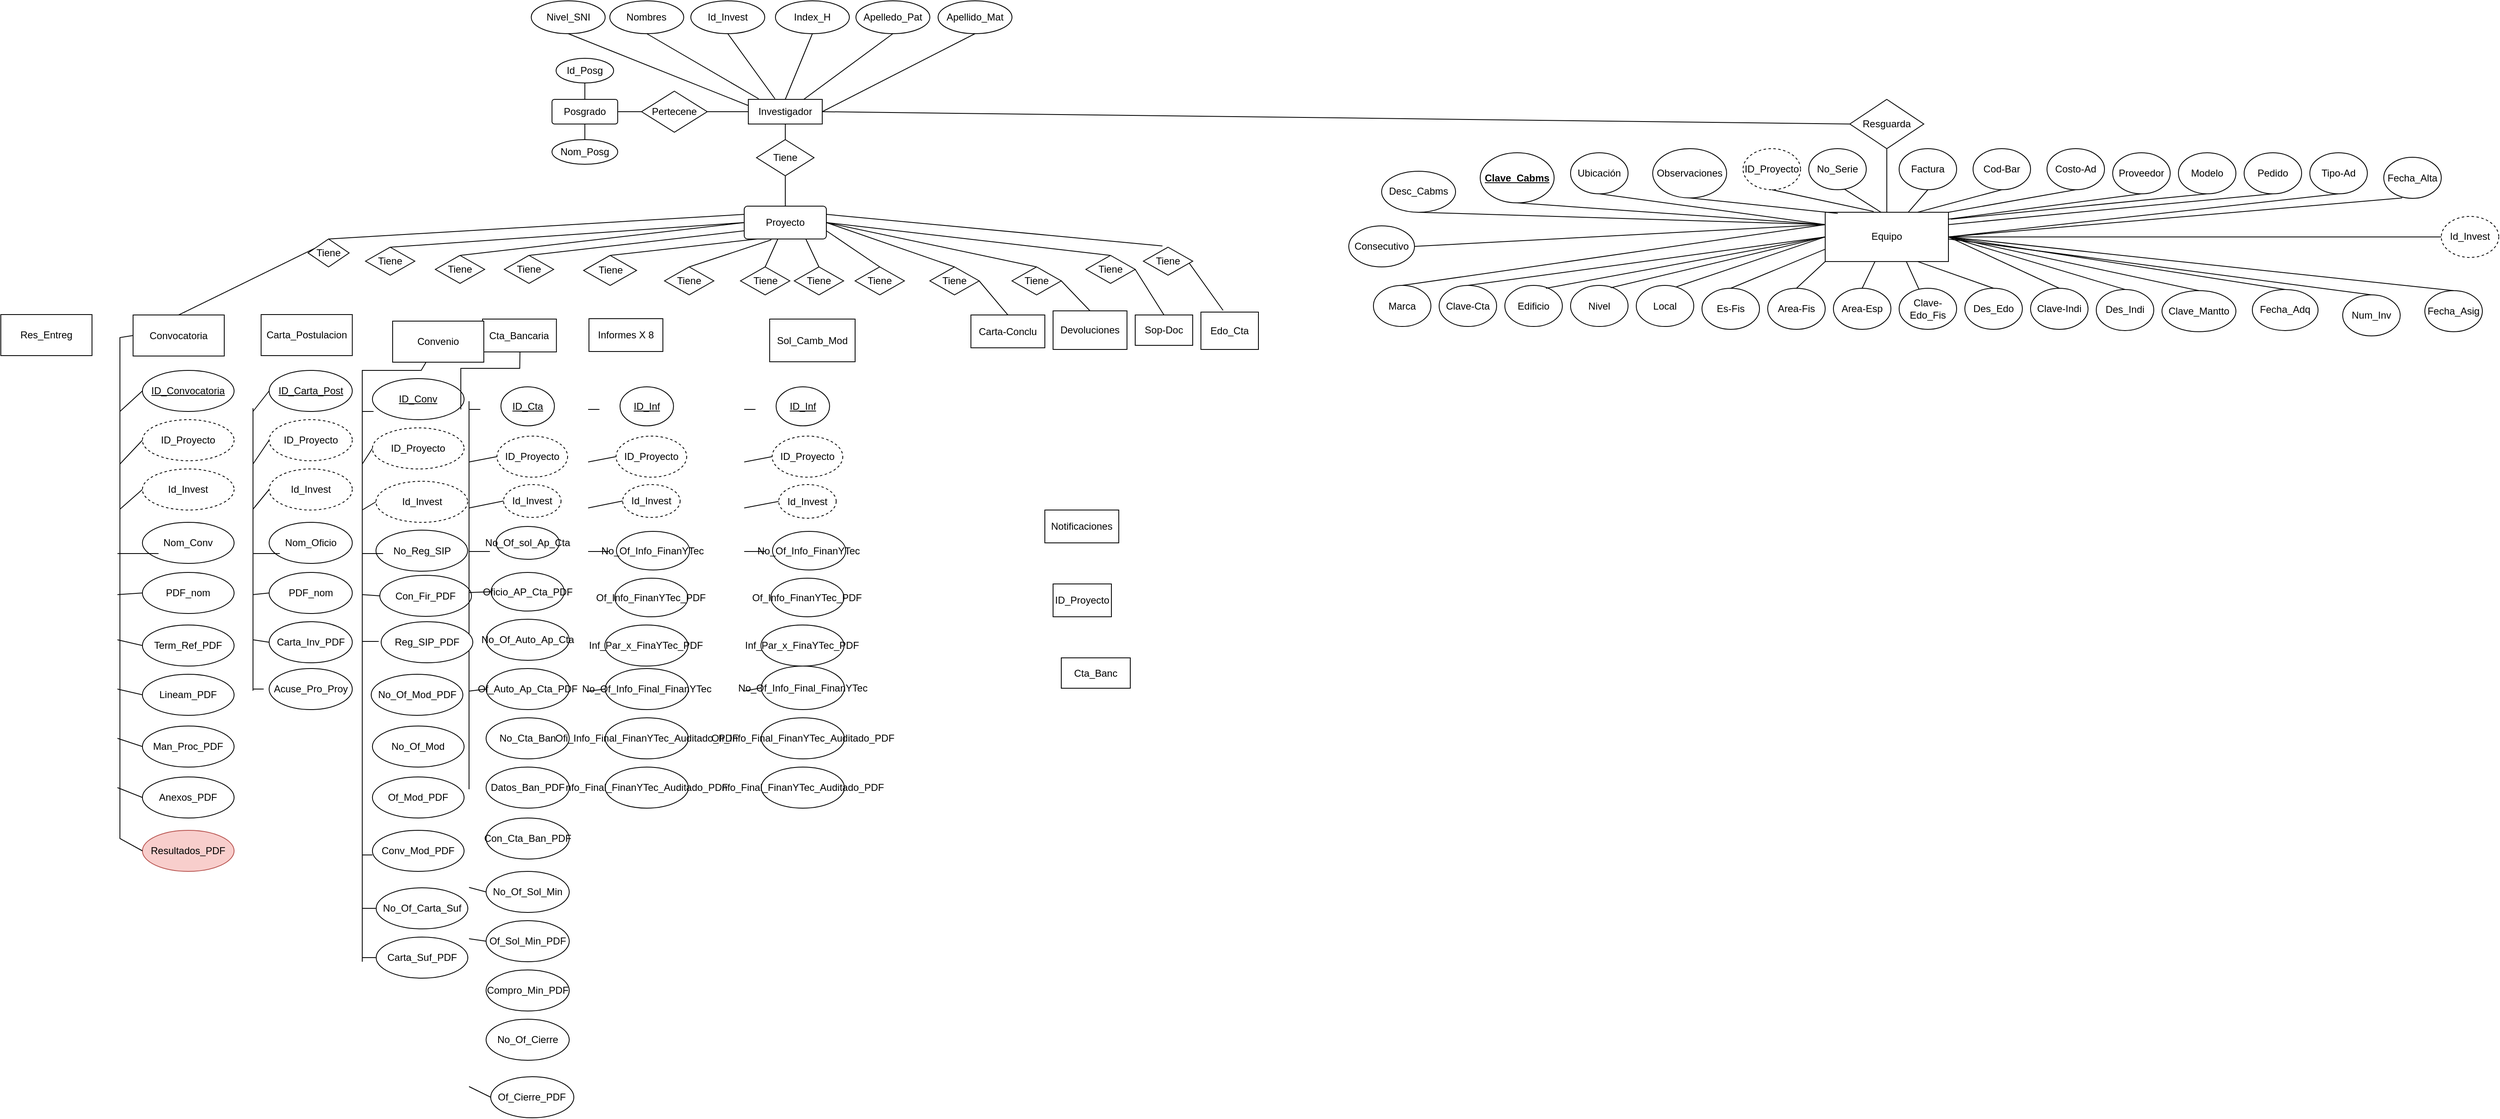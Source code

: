 <mxfile version="20.8.23" type="github">
  <diagram name="Página-1" id="talk2UAZNnC-9V4pHTTT">
    <mxGraphModel dx="3566" dy="745" grid="1" gridSize="10" guides="1" tooltips="1" connect="1" arrows="1" fold="1" page="1" pageScale="1" pageWidth="1100" pageHeight="850" math="0" shadow="0">
      <root>
        <mxCell id="0" />
        <mxCell id="1" parent="0" />
        <mxCell id="CKS4pDuvZnmvhNHZPCm1-1" value="Investigador" style="whiteSpace=wrap;html=1;align=center;" parent="1" vertex="1">
          <mxGeometry x="-451" y="160" width="90" height="30" as="geometry" />
        </mxCell>
        <mxCell id="CKS4pDuvZnmvhNHZPCm1-2" value="Id_Invest" style="ellipse;whiteSpace=wrap;html=1;align=center;" parent="1" vertex="1">
          <mxGeometry x="-521" y="40" width="90" height="40" as="geometry" />
        </mxCell>
        <mxCell id="CKS4pDuvZnmvhNHZPCm1-3" value="Index_H" style="ellipse;whiteSpace=wrap;html=1;align=center;" parent="1" vertex="1">
          <mxGeometry x="-418" y="40" width="90" height="40" as="geometry" />
        </mxCell>
        <mxCell id="CKS4pDuvZnmvhNHZPCm1-4" value="Apelledo_Pat" style="ellipse;whiteSpace=wrap;html=1;align=center;" parent="1" vertex="1">
          <mxGeometry x="-320" y="40" width="90" height="40" as="geometry" />
        </mxCell>
        <mxCell id="CKS4pDuvZnmvhNHZPCm1-5" value="Nivel_SNI" style="ellipse;whiteSpace=wrap;html=1;align=center;" parent="1" vertex="1">
          <mxGeometry x="-715.25" y="40" width="90" height="40" as="geometry" />
        </mxCell>
        <mxCell id="CKS4pDuvZnmvhNHZPCm1-6" value="Nombres" style="ellipse;whiteSpace=wrap;html=1;align=center;" parent="1" vertex="1">
          <mxGeometry x="-619.63" y="40" width="90" height="40" as="geometry" />
        </mxCell>
        <mxCell id="CKS4pDuvZnmvhNHZPCm1-7" value="Apellido_Mat" style="ellipse;whiteSpace=wrap;html=1;align=center;" parent="1" vertex="1">
          <mxGeometry x="-220" y="40" width="90" height="40" as="geometry" />
        </mxCell>
        <mxCell id="CKS4pDuvZnmvhNHZPCm1-8" value="" style="endArrow=none;html=1;rounded=0;exitX=0;exitY=0.25;exitDx=0;exitDy=0;entryX=0.5;entryY=1;entryDx=0;entryDy=0;" parent="1" source="CKS4pDuvZnmvhNHZPCm1-1" target="CKS4pDuvZnmvhNHZPCm1-5" edge="1">
          <mxGeometry relative="1" as="geometry">
            <mxPoint x="-481" y="130" as="sourcePoint" />
            <mxPoint x="-321" y="130" as="targetPoint" />
          </mxGeometry>
        </mxCell>
        <mxCell id="CKS4pDuvZnmvhNHZPCm1-9" value="" style="endArrow=none;html=1;rounded=0;exitX=0.5;exitY=0;exitDx=0;exitDy=0;entryX=0.5;entryY=1;entryDx=0;entryDy=0;" parent="1" source="CKS4pDuvZnmvhNHZPCm1-1" target="CKS4pDuvZnmvhNHZPCm1-3" edge="1">
          <mxGeometry relative="1" as="geometry">
            <mxPoint x="-421" y="210" as="sourcePoint" />
            <mxPoint x="-701" y="140" as="targetPoint" />
          </mxGeometry>
        </mxCell>
        <mxCell id="CKS4pDuvZnmvhNHZPCm1-10" value="" style="endArrow=none;html=1;rounded=0;exitX=0.75;exitY=0;exitDx=0;exitDy=0;entryX=0.5;entryY=1;entryDx=0;entryDy=0;" parent="1" source="CKS4pDuvZnmvhNHZPCm1-1" target="CKS4pDuvZnmvhNHZPCm1-4" edge="1">
          <mxGeometry relative="1" as="geometry">
            <mxPoint x="-421" y="240" as="sourcePoint" />
            <mxPoint x="-701" y="170" as="targetPoint" />
          </mxGeometry>
        </mxCell>
        <mxCell id="CKS4pDuvZnmvhNHZPCm1-11" value="" style="endArrow=none;html=1;rounded=0;exitX=0.5;exitY=1;exitDx=0;exitDy=0;entryX=1;entryY=0.5;entryDx=0;entryDy=0;" parent="1" source="CKS4pDuvZnmvhNHZPCm1-7" target="CKS4pDuvZnmvhNHZPCm1-1" edge="1">
          <mxGeometry relative="1" as="geometry">
            <mxPoint x="-431" y="290" as="sourcePoint" />
            <mxPoint x="-711" y="220" as="targetPoint" />
          </mxGeometry>
        </mxCell>
        <mxCell id="CKS4pDuvZnmvhNHZPCm1-12" value="" style="endArrow=none;html=1;rounded=0;exitX=0.36;exitY=-0.025;exitDx=0;exitDy=0;entryX=0.5;entryY=1;entryDx=0;entryDy=0;exitPerimeter=0;" parent="1" source="CKS4pDuvZnmvhNHZPCm1-1" target="CKS4pDuvZnmvhNHZPCm1-2" edge="1">
          <mxGeometry relative="1" as="geometry">
            <mxPoint x="-361" y="190" as="sourcePoint" />
            <mxPoint x="-451" y="90" as="targetPoint" />
          </mxGeometry>
        </mxCell>
        <mxCell id="CKS4pDuvZnmvhNHZPCm1-13" value="" style="endArrow=none;html=1;rounded=0;entryX=0.5;entryY=1;entryDx=0;entryDy=0;exitX=0.14;exitY=-0.025;exitDx=0;exitDy=0;exitPerimeter=0;" parent="1" source="CKS4pDuvZnmvhNHZPCm1-1" target="CKS4pDuvZnmvhNHZPCm1-6" edge="1">
          <mxGeometry relative="1" as="geometry">
            <mxPoint x="-411" y="150" as="sourcePoint" />
            <mxPoint x="-631" y="130" as="targetPoint" />
          </mxGeometry>
        </mxCell>
        <mxCell id="CKS4pDuvZnmvhNHZPCm1-14" value="Pertecene" style="shape=rhombus;perimeter=rhombusPerimeter;whiteSpace=wrap;html=1;align=center;" parent="1" vertex="1">
          <mxGeometry x="-581" y="150" width="80" height="50" as="geometry" />
        </mxCell>
        <mxCell id="CKS4pDuvZnmvhNHZPCm1-15" value="Posgrado" style="rounded=1;arcSize=10;whiteSpace=wrap;html=1;align=center;" parent="1" vertex="1">
          <mxGeometry x="-690" y="160" width="80" height="30" as="geometry" />
        </mxCell>
        <mxCell id="CKS4pDuvZnmvhNHZPCm1-16" value="" style="endArrow=none;html=1;rounded=0;entryX=0;entryY=0.5;entryDx=0;entryDy=0;" parent="1" source="CKS4pDuvZnmvhNHZPCm1-14" target="CKS4pDuvZnmvhNHZPCm1-1" edge="1">
          <mxGeometry relative="1" as="geometry">
            <mxPoint x="-511" y="240" as="sourcePoint" />
            <mxPoint x="-321" y="130" as="targetPoint" />
          </mxGeometry>
        </mxCell>
        <mxCell id="CKS4pDuvZnmvhNHZPCm1-17" value="Id_Posg" style="ellipse;whiteSpace=wrap;html=1;align=center;" parent="1" vertex="1">
          <mxGeometry x="-685" y="110" width="70" height="30" as="geometry" />
        </mxCell>
        <mxCell id="CKS4pDuvZnmvhNHZPCm1-18" value="Nom_Posg" style="ellipse;whiteSpace=wrap;html=1;align=center;" parent="1" vertex="1">
          <mxGeometry x="-690" y="209" width="80" height="30" as="geometry" />
        </mxCell>
        <mxCell id="CKS4pDuvZnmvhNHZPCm1-19" value="" style="endArrow=none;html=1;rounded=0;entryX=0;entryY=0.5;entryDx=0;entryDy=0;exitX=1;exitY=0.5;exitDx=0;exitDy=0;" parent="1" source="CKS4pDuvZnmvhNHZPCm1-15" target="CKS4pDuvZnmvhNHZPCm1-14" edge="1">
          <mxGeometry width="50" height="50" relative="1" as="geometry">
            <mxPoint x="-581" y="380" as="sourcePoint" />
            <mxPoint x="-531" y="330" as="targetPoint" />
          </mxGeometry>
        </mxCell>
        <mxCell id="CKS4pDuvZnmvhNHZPCm1-23" value="Proyecto" style="rounded=1;arcSize=10;whiteSpace=wrap;html=1;align=center;" parent="1" vertex="1">
          <mxGeometry x="-456" y="290" width="100" height="40" as="geometry" />
        </mxCell>
        <mxCell id="CKS4pDuvZnmvhNHZPCm1-24" value="Tiene" style="shape=rhombus;perimeter=rhombusPerimeter;whiteSpace=wrap;html=1;align=center;" parent="1" vertex="1">
          <mxGeometry x="-441" y="209" width="70" height="44" as="geometry" />
        </mxCell>
        <mxCell id="CKS4pDuvZnmvhNHZPCm1-25" value="" style="endArrow=none;html=1;rounded=0;exitX=0.5;exitY=0;exitDx=0;exitDy=0;entryX=0.5;entryY=1;entryDx=0;entryDy=0;" parent="1" source="CKS4pDuvZnmvhNHZPCm1-24" target="CKS4pDuvZnmvhNHZPCm1-1" edge="1">
          <mxGeometry width="50" height="50" relative="1" as="geometry">
            <mxPoint x="-421" y="120" as="sourcePoint" />
            <mxPoint x="-371" y="70" as="targetPoint" />
          </mxGeometry>
        </mxCell>
        <mxCell id="CKS4pDuvZnmvhNHZPCm1-26" value="" style="endArrow=none;html=1;rounded=0;exitX=0.5;exitY=0;exitDx=0;exitDy=0;entryX=0.5;entryY=1;entryDx=0;entryDy=0;" parent="1" source="CKS4pDuvZnmvhNHZPCm1-23" target="CKS4pDuvZnmvhNHZPCm1-24" edge="1">
          <mxGeometry width="50" height="50" relative="1" as="geometry">
            <mxPoint x="-421" y="120" as="sourcePoint" />
            <mxPoint x="-371" y="70" as="targetPoint" />
          </mxGeometry>
        </mxCell>
        <mxCell id="CKS4pDuvZnmvhNHZPCm1-27" value="Cta_Bancaria" style="rounded;whiteSpace=wrap;html=1;align=center;" parent="1" vertex="1">
          <mxGeometry x="-774.63" y="427.5" width="90" height="40" as="geometry" />
        </mxCell>
        <mxCell id="CKS4pDuvZnmvhNHZPCm1-30" value="" style="endArrow=none;html=1;rounded=0;entryX=0.5;entryY=1;entryDx=0;entryDy=0;exitX=0.5;exitY=0;exitDx=0;exitDy=0;" parent="1" source="CKS4pDuvZnmvhNHZPCm1-15" target="CKS4pDuvZnmvhNHZPCm1-17" edge="1">
          <mxGeometry width="50" height="50" relative="1" as="geometry">
            <mxPoint x="-600" y="185" as="sourcePoint" />
            <mxPoint x="-505" y="155" as="targetPoint" />
          </mxGeometry>
        </mxCell>
        <mxCell id="CKS4pDuvZnmvhNHZPCm1-31" value="" style="endArrow=none;html=1;rounded=0;entryX=0.5;entryY=1;entryDx=0;entryDy=0;exitX=0.5;exitY=0;exitDx=0;exitDy=0;" parent="1" source="CKS4pDuvZnmvhNHZPCm1-18" target="CKS4pDuvZnmvhNHZPCm1-15" edge="1">
          <mxGeometry width="50" height="50" relative="1" as="geometry">
            <mxPoint x="-640" y="170" as="sourcePoint" />
            <mxPoint x="-640" y="150" as="targetPoint" />
          </mxGeometry>
        </mxCell>
        <mxCell id="CKS4pDuvZnmvhNHZPCm1-33" value="Carta_Postulacion" style="rounded;whiteSpace=wrap;html=1;align=center;" parent="1" vertex="1">
          <mxGeometry x="-1044.12" y="422" width="111" height="50" as="geometry" />
        </mxCell>
        <mxCell id="CKS4pDuvZnmvhNHZPCm1-34" value="Sol_Camb_Mod" style="rounded;whiteSpace=wrap;html=1;align=center;" parent="1" vertex="1">
          <mxGeometry x="-425" y="427.5" width="104" height="52" as="geometry" />
        </mxCell>
        <mxCell id="CKS4pDuvZnmvhNHZPCm1-35" value="Carta-Conclu" style="rounded;whiteSpace=wrap;html=1;align=center;" parent="1" vertex="1">
          <mxGeometry x="-180" y="422.5" width="90" height="40" as="geometry" />
        </mxCell>
        <mxCell id="CKS4pDuvZnmvhNHZPCm1-36" value="Informes X 8" style="rounded;whiteSpace=wrap;html=1;align=center;" parent="1" vertex="1">
          <mxGeometry x="-645" y="427" width="90" height="40" as="geometry" />
        </mxCell>
        <mxCell id="CKS4pDuvZnmvhNHZPCm1-37" value="Cta_Banc" style="rounded;whiteSpace=wrap;html=1;align=center;" parent="1" vertex="1">
          <mxGeometry x="-70" y="840" width="84" height="37" as="geometry" />
        </mxCell>
        <mxCell id="CKS4pDuvZnmvhNHZPCm1-38" value="Convenio" style="rounded;whiteSpace=wrap;html=1;align=center;" parent="1" vertex="1">
          <mxGeometry x="-884" y="430" width="111" height="50" as="geometry" />
        </mxCell>
        <mxCell id="CKS4pDuvZnmvhNHZPCm1-40" value="" style="endArrow=none;html=1;rounded=0;exitX=0.5;exitY=0;exitDx=0;exitDy=0;entryX=0;entryY=0.5;entryDx=0;entryDy=0;startArrow=none;" parent="1" source="iRURqrjIJQSKfv4a0Viq-4" target="CKS4pDuvZnmvhNHZPCm1-23" edge="1">
          <mxGeometry relative="1" as="geometry">
            <mxPoint x="-430" y="340" as="sourcePoint" />
            <mxPoint x="-460" y="310" as="targetPoint" />
          </mxGeometry>
        </mxCell>
        <mxCell id="CKS4pDuvZnmvhNHZPCm1-41" value="" style="endArrow=none;html=1;rounded=0;exitX=0.5;exitY=0;exitDx=0;exitDy=0;entryX=0;entryY=0.75;entryDx=0;entryDy=0;startArrow=none;" parent="1" source="iRURqrjIJQSKfv4a0Viq-6" target="CKS4pDuvZnmvhNHZPCm1-23" edge="1">
          <mxGeometry relative="1" as="geometry">
            <mxPoint x="-740" y="387" as="sourcePoint" />
            <mxPoint x="-450" y="320" as="targetPoint" />
          </mxGeometry>
        </mxCell>
        <mxCell id="CKS4pDuvZnmvhNHZPCm1-44" value="" style="endArrow=none;html=1;rounded=0;exitX=0.5;exitY=0;exitDx=0;exitDy=0;startArrow=none;" parent="1" source="iRURqrjIJQSKfv4a0Viq-8" edge="1">
          <mxGeometry relative="1" as="geometry">
            <mxPoint x="-730" y="397" as="sourcePoint" />
            <mxPoint x="-440" y="330" as="targetPoint" />
          </mxGeometry>
        </mxCell>
        <mxCell id="CKS4pDuvZnmvhNHZPCm1-45" value="" style="endArrow=none;html=1;rounded=0;exitX=0.5;exitY=0;exitDx=0;exitDy=0;entryX=0.33;entryY=1.025;entryDx=0;entryDy=0;startArrow=none;entryPerimeter=0;" parent="1" source="iRURqrjIJQSKfv4a0Viq-10" target="CKS4pDuvZnmvhNHZPCm1-23" edge="1">
          <mxGeometry relative="1" as="geometry">
            <mxPoint x="-524" y="382" as="sourcePoint" />
            <mxPoint x="-430" y="340" as="targetPoint" />
          </mxGeometry>
        </mxCell>
        <mxCell id="CKS4pDuvZnmvhNHZPCm1-46" value="" style="endArrow=none;html=1;rounded=0;exitX=0.5;exitY=0;exitDx=0;exitDy=0;entryX=0.75;entryY=1;entryDx=0;entryDy=0;startArrow=none;" parent="1" source="iRURqrjIJQSKfv4a0Viq-14" target="CKS4pDuvZnmvhNHZPCm1-23" edge="1">
          <mxGeometry relative="1" as="geometry">
            <mxPoint x="-420" y="387" as="sourcePoint" />
            <mxPoint x="-421" y="340" as="targetPoint" />
          </mxGeometry>
        </mxCell>
        <mxCell id="CKS4pDuvZnmvhNHZPCm1-47" value="" style="endArrow=none;html=1;rounded=0;exitX=0.5;exitY=0;exitDx=0;exitDy=0;entryX=1;entryY=0.75;entryDx=0;entryDy=0;startArrow=none;" parent="1" source="iRURqrjIJQSKfv4a0Viq-12" target="CKS4pDuvZnmvhNHZPCm1-23" edge="1">
          <mxGeometry relative="1" as="geometry">
            <mxPoint x="-329" y="387" as="sourcePoint" />
            <mxPoint x="-371" y="340" as="targetPoint" />
          </mxGeometry>
        </mxCell>
        <mxCell id="CKS4pDuvZnmvhNHZPCm1-48" value="" style="endArrow=none;html=1;rounded=0;exitX=0.5;exitY=0;exitDx=0;exitDy=0;entryX=1;entryY=0.5;entryDx=0;entryDy=0;startArrow=none;" parent="1" source="iRURqrjIJQSKfv4a0Viq-16" target="CKS4pDuvZnmvhNHZPCm1-23" edge="1">
          <mxGeometry relative="1" as="geometry">
            <mxPoint x="-209" y="382" as="sourcePoint" />
            <mxPoint x="-346" y="330" as="targetPoint" />
          </mxGeometry>
        </mxCell>
        <mxCell id="CKS4pDuvZnmvhNHZPCm1-50" value="Convocatoria" style="rounded;whiteSpace=wrap;html=1;align=center;" parent="1" vertex="1">
          <mxGeometry x="-1200" y="422.5" width="111" height="50" as="geometry" />
        </mxCell>
        <mxCell id="CKS4pDuvZnmvhNHZPCm1-51" value="Notificaciones" style="rounded;whiteSpace=wrap;html=1;align=center;" parent="1" vertex="1">
          <mxGeometry x="-90" y="660" width="90" height="40" as="geometry" />
        </mxCell>
        <mxCell id="CKS4pDuvZnmvhNHZPCm1-52" value="Edo_Cta" style="rounded;whiteSpace=wrap;html=1;align=center;" parent="1" vertex="1">
          <mxGeometry x="100" y="419" width="70" height="45.5" as="geometry" />
        </mxCell>
        <mxCell id="CKS4pDuvZnmvhNHZPCm1-53" value="Sop-Doc" style="rounded;whiteSpace=wrap;html=1;align=center;" parent="1" vertex="1">
          <mxGeometry x="20" y="422.5" width="70" height="37" as="geometry" />
        </mxCell>
        <mxCell id="CKS4pDuvZnmvhNHZPCm1-54" value="Devoluciones" style="rounded;whiteSpace=wrap;html=1;align=center;" parent="1" vertex="1">
          <mxGeometry x="-80" y="417.5" width="90" height="47" as="geometry" />
        </mxCell>
        <mxCell id="CKS4pDuvZnmvhNHZPCm1-55" value="" style="endArrow=none;html=1;rounded=0;exitX=0.5;exitY=0;exitDx=0;exitDy=0;entryX=1;entryY=0.5;entryDx=0;entryDy=0;startArrow=none;" parent="1" source="iRURqrjIJQSKfv4a0Viq-22" target="CKS4pDuvZnmvhNHZPCm1-23" edge="1">
          <mxGeometry width="50" height="50" relative="1" as="geometry">
            <mxPoint x="-380" y="420" as="sourcePoint" />
            <mxPoint x="-330" y="370" as="targetPoint" />
          </mxGeometry>
        </mxCell>
        <mxCell id="CKS4pDuvZnmvhNHZPCm1-57" value="" style="endArrow=none;html=1;rounded=0;exitX=1;exitY=0.5;exitDx=0;exitDy=0;entryX=0.5;entryY=0;entryDx=0;entryDy=0;startArrow=none;" parent="1" source="iRURqrjIJQSKfv4a0Viq-20" target="CKS4pDuvZnmvhNHZPCm1-53" edge="1">
          <mxGeometry relative="1" as="geometry">
            <mxPoint x="-422" y="460" as="sourcePoint" />
            <mxPoint x="-262" y="460" as="targetPoint" />
          </mxGeometry>
        </mxCell>
        <mxCell id="CKS4pDuvZnmvhNHZPCm1-59" value="" style="endArrow=none;html=1;rounded=0;exitX=0.5;exitY=0;exitDx=0;exitDy=0;entryX=0;entryY=0.5;entryDx=0;entryDy=0;startArrow=none;" parent="1" source="iRURqrjIJQSKfv4a0Viq-1" target="CKS4pDuvZnmvhNHZPCm1-23" edge="1">
          <mxGeometry relative="1" as="geometry">
            <mxPoint x="-740" y="387" as="sourcePoint" />
            <mxPoint x="-446" y="320" as="targetPoint" />
          </mxGeometry>
        </mxCell>
        <mxCell id="CKS4pDuvZnmvhNHZPCm1-60" value="" style="endArrow=none;html=1;rounded=0;exitX=0.5;exitY=0;exitDx=0;exitDy=0;entryX=0;entryY=0.25;entryDx=0;entryDy=0;startArrow=none;" parent="1" source="CKS4pDuvZnmvhNHZPCm1-78" target="CKS4pDuvZnmvhNHZPCm1-23" edge="1">
          <mxGeometry relative="1" as="geometry">
            <mxPoint x="-730" y="397" as="sourcePoint" />
            <mxPoint x="-436" y="330" as="targetPoint" />
          </mxGeometry>
        </mxCell>
        <mxCell id="CKS4pDuvZnmvhNHZPCm1-61" value="" style="endArrow=none;html=1;rounded=0;exitX=1;exitY=0.25;exitDx=0;exitDy=0;entryX=0.386;entryY=-0.044;entryDx=0;entryDy=0;entryPerimeter=0;startArrow=none;" parent="1" source="iRURqrjIJQSKfv4a0Viq-18" target="CKS4pDuvZnmvhNHZPCm1-52" edge="1">
          <mxGeometry relative="1" as="geometry">
            <mxPoint x="-346" y="320" as="sourcePoint" />
            <mxPoint x="65" y="384" as="targetPoint" />
          </mxGeometry>
        </mxCell>
        <mxCell id="CKS4pDuvZnmvhNHZPCm1-62" value="Nom_Conv" style="ellipse;whiteSpace=wrap;html=1;align=center;" parent="1" vertex="1">
          <mxGeometry x="-1188.63" y="675" width="111.63" height="50" as="geometry" />
        </mxCell>
        <mxCell id="CKS4pDuvZnmvhNHZPCm1-63" value="PDF_nom" style="ellipse;whiteSpace=wrap;html=1;align=center;" parent="1" vertex="1">
          <mxGeometry x="-1188.63" y="736" width="111.63" height="50" as="geometry" />
        </mxCell>
        <mxCell id="CKS4pDuvZnmvhNHZPCm1-64" value="Term_Ref_PDF" style="ellipse;whiteSpace=wrap;html=1;align=center;" parent="1" vertex="1">
          <mxGeometry x="-1188.63" y="800" width="111.63" height="50" as="geometry" />
        </mxCell>
        <mxCell id="CKS4pDuvZnmvhNHZPCm1-65" value="Lineam_PDF" style="ellipse;whiteSpace=wrap;html=1;align=center;" parent="1" vertex="1">
          <mxGeometry x="-1188.63" y="860" width="111.63" height="50" as="geometry" />
        </mxCell>
        <mxCell id="CKS4pDuvZnmvhNHZPCm1-66" value="Man_Proc_PDF" style="ellipse;whiteSpace=wrap;html=1;align=center;" parent="1" vertex="1">
          <mxGeometry x="-1188.63" y="923" width="111.63" height="50" as="geometry" />
        </mxCell>
        <mxCell id="CKS4pDuvZnmvhNHZPCm1-67" value="Anexos_PDF" style="ellipse;whiteSpace=wrap;html=1;align=center;" parent="1" vertex="1">
          <mxGeometry x="-1188.63" y="985" width="111.63" height="50" as="geometry" />
        </mxCell>
        <mxCell id="CKS4pDuvZnmvhNHZPCm1-68" value="Resultados_PDF" style="ellipse;whiteSpace=wrap;html=1;align=center;fillColor=#f8cecc;strokeColor=#b85450;" parent="1" vertex="1">
          <mxGeometry x="-1188.63" y="1050" width="111.63" height="50" as="geometry" />
        </mxCell>
        <mxCell id="CKS4pDuvZnmvhNHZPCm1-71" value="" style="endArrow=none;html=1;rounded=0;entryX=0;entryY=0.5;entryDx=0;entryDy=0;" parent="1" edge="1">
          <mxGeometry relative="1" as="geometry">
            <mxPoint x="-1219" y="713" as="sourcePoint" />
            <mxPoint x="-1169" y="713" as="targetPoint" />
          </mxGeometry>
        </mxCell>
        <mxCell id="CKS4pDuvZnmvhNHZPCm1-72" value="" style="endArrow=none;html=1;rounded=0;entryX=0;entryY=0.5;entryDx=0;entryDy=0;" parent="1" target="CKS4pDuvZnmvhNHZPCm1-63" edge="1">
          <mxGeometry relative="1" as="geometry">
            <mxPoint x="-1219" y="763" as="sourcePoint" />
            <mxPoint x="-1159" y="723" as="targetPoint" />
          </mxGeometry>
        </mxCell>
        <mxCell id="CKS4pDuvZnmvhNHZPCm1-73" value="" style="endArrow=none;html=1;rounded=0;entryX=0;entryY=0.5;entryDx=0;entryDy=0;" parent="1" target="CKS4pDuvZnmvhNHZPCm1-64" edge="1">
          <mxGeometry relative="1" as="geometry">
            <mxPoint x="-1219" y="818" as="sourcePoint" />
            <mxPoint x="-1149" y="733" as="targetPoint" />
          </mxGeometry>
        </mxCell>
        <mxCell id="CKS4pDuvZnmvhNHZPCm1-74" value="" style="endArrow=none;html=1;rounded=0;entryX=0;entryY=0.5;entryDx=0;entryDy=0;" parent="1" target="CKS4pDuvZnmvhNHZPCm1-65" edge="1">
          <mxGeometry relative="1" as="geometry">
            <mxPoint x="-1219" y="878" as="sourcePoint" />
            <mxPoint x="-1139" y="743" as="targetPoint" />
          </mxGeometry>
        </mxCell>
        <mxCell id="CKS4pDuvZnmvhNHZPCm1-75" value="" style="endArrow=none;html=1;rounded=0;entryX=0;entryY=0.5;entryDx=0;entryDy=0;" parent="1" target="CKS4pDuvZnmvhNHZPCm1-66" edge="1">
          <mxGeometry relative="1" as="geometry">
            <mxPoint x="-1219" y="938" as="sourcePoint" />
            <mxPoint x="-1189" y="943" as="targetPoint" />
          </mxGeometry>
        </mxCell>
        <mxCell id="CKS4pDuvZnmvhNHZPCm1-77" value="" style="endArrow=none;html=1;rounded=0;entryX=0;entryY=0.5;entryDx=0;entryDy=0;" parent="1" target="CKS4pDuvZnmvhNHZPCm1-67" edge="1">
          <mxGeometry relative="1" as="geometry">
            <mxPoint x="-1219" y="998" as="sourcePoint" />
            <mxPoint x="-1109" y="773" as="targetPoint" />
          </mxGeometry>
        </mxCell>
        <mxCell id="CKS4pDuvZnmvhNHZPCm1-79" value="" style="endArrow=none;html=1;rounded=0;exitX=0.5;exitY=0;exitDx=0;exitDy=0;entryX=0;entryY=0.25;entryDx=0;entryDy=0;" parent="1" source="CKS4pDuvZnmvhNHZPCm1-50" target="CKS4pDuvZnmvhNHZPCm1-78" edge="1">
          <mxGeometry relative="1" as="geometry">
            <mxPoint x="-950" y="429" as="sourcePoint" />
            <mxPoint x="-456" y="300" as="targetPoint" />
          </mxGeometry>
        </mxCell>
        <mxCell id="CKS4pDuvZnmvhNHZPCm1-78" value="Tiene" style="shape=rhombus;perimeter=rhombusPerimeter;whiteSpace=wrap;html=1;align=center;" parent="1" vertex="1">
          <mxGeometry x="-987" y="330" width="50" height="34" as="geometry" />
        </mxCell>
        <mxCell id="iRURqrjIJQSKfv4a0Viq-1" value="Tiene" style="shape=rhombus;perimeter=rhombusPerimeter;whiteSpace=wrap;html=1;align=center;" vertex="1" parent="1">
          <mxGeometry x="-917" y="340" width="60" height="34" as="geometry" />
        </mxCell>
        <mxCell id="iRURqrjIJQSKfv4a0Viq-4" value="Tiene" style="shape=rhombus;perimeter=rhombusPerimeter;whiteSpace=wrap;html=1;align=center;" vertex="1" parent="1">
          <mxGeometry x="-832" y="350" width="60" height="34" as="geometry" />
        </mxCell>
        <mxCell id="iRURqrjIJQSKfv4a0Viq-6" value="Tiene" style="shape=rhombus;perimeter=rhombusPerimeter;whiteSpace=wrap;html=1;align=center;" vertex="1" parent="1">
          <mxGeometry x="-748" y="350" width="60" height="34" as="geometry" />
        </mxCell>
        <mxCell id="iRURqrjIJQSKfv4a0Viq-8" value="Tiene" style="shape=rhombus;perimeter=rhombusPerimeter;whiteSpace=wrap;html=1;align=center;" vertex="1" parent="1">
          <mxGeometry x="-651.5" y="350" width="64.5" height="36.55" as="geometry" />
        </mxCell>
        <mxCell id="iRURqrjIJQSKfv4a0Viq-10" value="Tiene" style="shape=rhombus;perimeter=rhombusPerimeter;whiteSpace=wrap;html=1;align=center;" vertex="1" parent="1">
          <mxGeometry x="-553" y="364" width="60" height="34" as="geometry" />
        </mxCell>
        <mxCell id="iRURqrjIJQSKfv4a0Viq-12" value="Tiene" style="shape=rhombus;perimeter=rhombusPerimeter;whiteSpace=wrap;html=1;align=center;" vertex="1" parent="1">
          <mxGeometry x="-321" y="364" width="60" height="34" as="geometry" />
        </mxCell>
        <mxCell id="iRURqrjIJQSKfv4a0Viq-14" value="Tiene" style="shape=rhombus;perimeter=rhombusPerimeter;whiteSpace=wrap;html=1;align=center;" vertex="1" parent="1">
          <mxGeometry x="-395" y="364" width="60" height="34" as="geometry" />
        </mxCell>
        <mxCell id="iRURqrjIJQSKfv4a0Viq-17" value="" style="endArrow=none;html=1;rounded=0;exitX=0.5;exitY=0;exitDx=0;exitDy=0;entryX=1;entryY=0.5;entryDx=0;entryDy=0;" edge="1" parent="1" source="CKS4pDuvZnmvhNHZPCm1-35" target="iRURqrjIJQSKfv4a0Viq-16">
          <mxGeometry relative="1" as="geometry">
            <mxPoint x="-135" y="423" as="sourcePoint" />
            <mxPoint x="-356" y="310" as="targetPoint" />
          </mxGeometry>
        </mxCell>
        <mxCell id="iRURqrjIJQSKfv4a0Viq-16" value="Tiene" style="shape=rhombus;perimeter=rhombusPerimeter;whiteSpace=wrap;html=1;align=center;" vertex="1" parent="1">
          <mxGeometry x="-230" y="364" width="60" height="34" as="geometry" />
        </mxCell>
        <mxCell id="iRURqrjIJQSKfv4a0Viq-19" value="" style="endArrow=none;html=1;rounded=0;exitX=1;exitY=0.25;exitDx=0;exitDy=0;entryX=0.386;entryY=-0.044;entryDx=0;entryDy=0;entryPerimeter=0;" edge="1" parent="1" source="CKS4pDuvZnmvhNHZPCm1-23" target="iRURqrjIJQSKfv4a0Viq-18">
          <mxGeometry relative="1" as="geometry">
            <mxPoint x="-356" y="300" as="sourcePoint" />
            <mxPoint x="127" y="417" as="targetPoint" />
          </mxGeometry>
        </mxCell>
        <mxCell id="iRURqrjIJQSKfv4a0Viq-18" value="Tiene" style="shape=rhombus;perimeter=rhombusPerimeter;whiteSpace=wrap;html=1;align=center;" vertex="1" parent="1">
          <mxGeometry x="30" y="340" width="60" height="34" as="geometry" />
        </mxCell>
        <mxCell id="iRURqrjIJQSKfv4a0Viq-21" value="" style="endArrow=none;html=1;rounded=0;exitX=1;exitY=0.5;exitDx=0;exitDy=0;entryX=0.5;entryY=0;entryDx=0;entryDy=0;" edge="1" parent="1" source="CKS4pDuvZnmvhNHZPCm1-23" target="iRURqrjIJQSKfv4a0Viq-20">
          <mxGeometry relative="1" as="geometry">
            <mxPoint x="-356" y="310" as="sourcePoint" />
            <mxPoint x="55" y="423" as="targetPoint" />
          </mxGeometry>
        </mxCell>
        <mxCell id="iRURqrjIJQSKfv4a0Viq-20" value="Tiene" style="shape=rhombus;perimeter=rhombusPerimeter;whiteSpace=wrap;html=1;align=center;" vertex="1" parent="1">
          <mxGeometry x="-40" y="350" width="60" height="34" as="geometry" />
        </mxCell>
        <mxCell id="iRURqrjIJQSKfv4a0Viq-23" value="" style="endArrow=none;html=1;rounded=0;exitX=0.5;exitY=0;exitDx=0;exitDy=0;entryX=1;entryY=0.5;entryDx=0;entryDy=0;" edge="1" parent="1" source="CKS4pDuvZnmvhNHZPCm1-54" target="iRURqrjIJQSKfv4a0Viq-22">
          <mxGeometry width="50" height="50" relative="1" as="geometry">
            <mxPoint x="-35" y="418" as="sourcePoint" />
            <mxPoint x="-356" y="310" as="targetPoint" />
          </mxGeometry>
        </mxCell>
        <mxCell id="iRURqrjIJQSKfv4a0Viq-22" value="Tiene" style="shape=rhombus;perimeter=rhombusPerimeter;whiteSpace=wrap;html=1;align=center;" vertex="1" parent="1">
          <mxGeometry x="-130" y="364" width="60" height="34" as="geometry" />
        </mxCell>
        <mxCell id="iRURqrjIJQSKfv4a0Viq-24" value="ID_Proyecto" style="rounded;whiteSpace=wrap;html=1;align=center;" vertex="1" parent="1">
          <mxGeometry x="-80" y="750" width="71" height="40" as="geometry" />
        </mxCell>
        <mxCell id="iRURqrjIJQSKfv4a0Viq-25" value="Tiene" style="shape=rhombus;perimeter=rhombusPerimeter;whiteSpace=wrap;html=1;align=center;" vertex="1" parent="1">
          <mxGeometry x="-460.5" y="364" width="60" height="34" as="geometry" />
        </mxCell>
        <mxCell id="iRURqrjIJQSKfv4a0Viq-30" value="" style="endArrow=none;html=1;rounded=0;exitX=0.5;exitY=0;exitDx=0;exitDy=0;" edge="1" parent="1" source="iRURqrjIJQSKfv4a0Viq-25" target="CKS4pDuvZnmvhNHZPCm1-23">
          <mxGeometry width="50" height="50" relative="1" as="geometry">
            <mxPoint x="-580" y="450" as="sourcePoint" />
            <mxPoint x="-380" y="330" as="targetPoint" />
          </mxGeometry>
        </mxCell>
        <mxCell id="iRURqrjIJQSKfv4a0Viq-31" value="ID_Proyecto" style="ellipse;whiteSpace=wrap;html=1;align=center;dashed=1;" vertex="1" parent="1">
          <mxGeometry x="-1188.63" y="550" width="111.63" height="50" as="geometry" />
        </mxCell>
        <mxCell id="iRURqrjIJQSKfv4a0Viq-32" value="Id_Invest" style="ellipse;whiteSpace=wrap;html=1;align=center;dashed=1;" vertex="1" parent="1">
          <mxGeometry x="-1188.63" y="610" width="111.63" height="50" as="geometry" />
        </mxCell>
        <mxCell id="iRURqrjIJQSKfv4a0Viq-34" value="" style="endArrow=none;html=1;rounded=0;entryX=0;entryY=0.5;entryDx=0;entryDy=0;" edge="1" parent="1" target="CKS4pDuvZnmvhNHZPCm1-68">
          <mxGeometry width="50" height="50" relative="1" as="geometry">
            <mxPoint x="-1216" y="540" as="sourcePoint" />
            <mxPoint x="-946" y="653" as="targetPoint" />
            <Array as="points">
              <mxPoint x="-1216" y="1060" />
            </Array>
          </mxGeometry>
        </mxCell>
        <mxCell id="iRURqrjIJQSKfv4a0Viq-35" value="" style="endArrow=none;html=1;rounded=0;exitX=0;exitY=0.5;exitDx=0;exitDy=0;" edge="1" parent="1" source="iRURqrjIJQSKfv4a0Viq-32">
          <mxGeometry width="50" height="50" relative="1" as="geometry">
            <mxPoint x="-996" y="699" as="sourcePoint" />
            <mxPoint x="-1216" y="659" as="targetPoint" />
          </mxGeometry>
        </mxCell>
        <mxCell id="iRURqrjIJQSKfv4a0Viq-36" value="" style="endArrow=none;html=1;rounded=0;exitX=0;exitY=0.5;exitDx=0;exitDy=0;" edge="1" parent="1" source="iRURqrjIJQSKfv4a0Viq-31">
          <mxGeometry width="50" height="50" relative="1" as="geometry">
            <mxPoint x="-1163" y="669" as="sourcePoint" />
            <mxPoint x="-1216" y="604" as="targetPoint" />
          </mxGeometry>
        </mxCell>
        <mxCell id="iRURqrjIJQSKfv4a0Viq-39" value="&lt;u&gt;ID_Convocatoria&lt;/u&gt;" style="ellipse;whiteSpace=wrap;html=1;align=center;" vertex="1" parent="1">
          <mxGeometry x="-1188.63" y="490" width="111.63" height="50" as="geometry" />
        </mxCell>
        <mxCell id="iRURqrjIJQSKfv4a0Viq-41" value="" style="endArrow=none;html=1;rounded=0;exitX=0;exitY=0.5;exitDx=0;exitDy=0;" edge="1" parent="1" source="iRURqrjIJQSKfv4a0Viq-39">
          <mxGeometry width="50" height="50" relative="1" as="geometry">
            <mxPoint x="-996" y="800" as="sourcePoint" />
            <mxPoint x="-1216" y="540" as="targetPoint" />
          </mxGeometry>
        </mxCell>
        <mxCell id="iRURqrjIJQSKfv4a0Viq-42" value="Resguarda" style="shape=rhombus;perimeter=rhombusPerimeter;whiteSpace=wrap;html=1;align=center;" vertex="1" parent="1">
          <mxGeometry x="890" y="160" width="90" height="60" as="geometry" />
        </mxCell>
        <mxCell id="iRURqrjIJQSKfv4a0Viq-43" value="" style="endArrow=none;html=1;rounded=0;entryX=0;entryY=0.5;entryDx=0;entryDy=0;exitX=1;exitY=0.5;exitDx=0;exitDy=0;" edge="1" parent="1" source="CKS4pDuvZnmvhNHZPCm1-1" target="iRURqrjIJQSKfv4a0Viq-42">
          <mxGeometry width="50" height="50" relative="1" as="geometry">
            <mxPoint x="180" y="210" as="sourcePoint" />
            <mxPoint x="230" y="160" as="targetPoint" />
          </mxGeometry>
        </mxCell>
        <mxCell id="iRURqrjIJQSKfv4a0Viq-44" value="Equipo" style="rounded=0;whiteSpace=wrap;html=1;" vertex="1" parent="1">
          <mxGeometry x="860" y="297.45" width="150" height="60" as="geometry" />
        </mxCell>
        <mxCell id="iRURqrjIJQSKfv4a0Viq-45" value="Ubicación" style="ellipse;whiteSpace=wrap;html=1;" vertex="1" parent="1">
          <mxGeometry x="550" y="225" width="70" height="50" as="geometry" />
        </mxCell>
        <mxCell id="iRURqrjIJQSKfv4a0Viq-46" value="" style="endArrow=none;html=1;rounded=0;exitX=0.5;exitY=0;exitDx=0;exitDy=0;entryX=0.5;entryY=1;entryDx=0;entryDy=0;" edge="1" parent="1" source="iRURqrjIJQSKfv4a0Viq-44" target="iRURqrjIJQSKfv4a0Viq-42">
          <mxGeometry width="50" height="50" relative="1" as="geometry">
            <mxPoint x="180" y="210" as="sourcePoint" />
            <mxPoint x="230" y="160" as="targetPoint" />
          </mxGeometry>
        </mxCell>
        <mxCell id="iRURqrjIJQSKfv4a0Viq-47" value="Es-Fis" style="ellipse;whiteSpace=wrap;html=1;" vertex="1" parent="1">
          <mxGeometry x="710" y="390" width="70" height="50" as="geometry" />
        </mxCell>
        <mxCell id="iRURqrjIJQSKfv4a0Viq-48" value="Local" style="ellipse;whiteSpace=wrap;html=1;" vertex="1" parent="1">
          <mxGeometry x="630" y="386.55" width="70" height="50" as="geometry" />
        </mxCell>
        <mxCell id="iRURqrjIJQSKfv4a0Viq-49" value="Nivel" style="ellipse;whiteSpace=wrap;html=1;" vertex="1" parent="1">
          <mxGeometry x="550" y="386.55" width="70" height="50" as="geometry" />
        </mxCell>
        <mxCell id="iRURqrjIJQSKfv4a0Viq-50" value="&lt;u&gt;&lt;b&gt;Clave_Cabms&lt;/b&gt;&lt;/u&gt;" style="ellipse;whiteSpace=wrap;html=1;" vertex="1" parent="1">
          <mxGeometry x="440" y="225" width="90" height="61" as="geometry" />
        </mxCell>
        <mxCell id="iRURqrjIJQSKfv4a0Viq-51" value="Desc_Cabms" style="ellipse;whiteSpace=wrap;html=1;" vertex="1" parent="1">
          <mxGeometry x="320" y="247.45" width="90" height="50" as="geometry" />
        </mxCell>
        <mxCell id="iRURqrjIJQSKfv4a0Viq-52" value="Consecutivo" style="ellipse;whiteSpace=wrap;html=1;" vertex="1" parent="1">
          <mxGeometry x="280" y="314" width="80" height="50" as="geometry" />
        </mxCell>
        <mxCell id="iRURqrjIJQSKfv4a0Viq-53" value="Marca" style="ellipse;whiteSpace=wrap;html=1;" vertex="1" parent="1">
          <mxGeometry x="310" y="386.55" width="70" height="50" as="geometry" />
        </mxCell>
        <mxCell id="iRURqrjIJQSKfv4a0Viq-54" value="Clave-Cta" style="ellipse;whiteSpace=wrap;html=1;" vertex="1" parent="1">
          <mxGeometry x="390" y="386.55" width="70" height="50" as="geometry" />
        </mxCell>
        <mxCell id="iRURqrjIJQSKfv4a0Viq-55" value="Edificio" style="ellipse;whiteSpace=wrap;html=1;" vertex="1" parent="1">
          <mxGeometry x="470" y="386.55" width="70" height="50" as="geometry" />
        </mxCell>
        <mxCell id="iRURqrjIJQSKfv4a0Viq-56" value="Des_Indi" style="ellipse;whiteSpace=wrap;html=1;" vertex="1" parent="1">
          <mxGeometry x="1190" y="391.45" width="70" height="50" as="geometry" />
        </mxCell>
        <mxCell id="iRURqrjIJQSKfv4a0Viq-57" value="Clave-Indi" style="ellipse;whiteSpace=wrap;html=1;" vertex="1" parent="1">
          <mxGeometry x="1110" y="390" width="70" height="50" as="geometry" />
        </mxCell>
        <mxCell id="iRURqrjIJQSKfv4a0Viq-58" value="Des_Edo" style="ellipse;whiteSpace=wrap;html=1;" vertex="1" parent="1">
          <mxGeometry x="1030" y="390" width="70" height="50" as="geometry" />
        </mxCell>
        <mxCell id="iRURqrjIJQSKfv4a0Viq-59" value="Area-Fis" style="ellipse;whiteSpace=wrap;html=1;" vertex="1" parent="1">
          <mxGeometry x="790" y="390" width="70" height="50" as="geometry" />
        </mxCell>
        <mxCell id="iRURqrjIJQSKfv4a0Viq-60" value="Area-Esp" style="ellipse;whiteSpace=wrap;html=1;" vertex="1" parent="1">
          <mxGeometry x="870" y="390" width="70" height="50" as="geometry" />
        </mxCell>
        <mxCell id="iRURqrjIJQSKfv4a0Viq-61" value="Clave-Edo_Fis" style="ellipse;whiteSpace=wrap;html=1;" vertex="1" parent="1">
          <mxGeometry x="950" y="390" width="70" height="50" as="geometry" />
        </mxCell>
        <mxCell id="iRURqrjIJQSKfv4a0Viq-63" value="Id_Invest" style="ellipse;whiteSpace=wrap;html=1;dashed=1;" vertex="1" parent="1">
          <mxGeometry x="1610" y="302.45" width="70" height="50" as="geometry" />
        </mxCell>
        <mxCell id="iRURqrjIJQSKfv4a0Viq-64" value="Fecha_Alta" style="ellipse;whiteSpace=wrap;html=1;" vertex="1" parent="1">
          <mxGeometry x="1540" y="230.5" width="70" height="50" as="geometry" />
        </mxCell>
        <mxCell id="iRURqrjIJQSKfv4a0Viq-65" value="Tipo-Ad" style="ellipse;whiteSpace=wrap;html=1;" vertex="1" parent="1">
          <mxGeometry x="1450" y="225" width="70" height="50" as="geometry" />
        </mxCell>
        <mxCell id="iRURqrjIJQSKfv4a0Viq-66" value="Pedido" style="ellipse;whiteSpace=wrap;html=1;" vertex="1" parent="1">
          <mxGeometry x="1370" y="225" width="70" height="50" as="geometry" />
        </mxCell>
        <mxCell id="iRURqrjIJQSKfv4a0Viq-67" value="Modelo" style="ellipse;whiteSpace=wrap;html=1;" vertex="1" parent="1">
          <mxGeometry x="1290" y="225" width="70" height="50" as="geometry" />
        </mxCell>
        <mxCell id="iRURqrjIJQSKfv4a0Viq-68" value="Proveedor" style="ellipse;whiteSpace=wrap;html=1;" vertex="1" parent="1">
          <mxGeometry x="1210" y="225" width="70" height="50" as="geometry" />
        </mxCell>
        <mxCell id="iRURqrjIJQSKfv4a0Viq-69" value="Costo-Ad" style="ellipse;whiteSpace=wrap;html=1;" vertex="1" parent="1">
          <mxGeometry x="1130" y="220" width="70" height="50" as="geometry" />
        </mxCell>
        <mxCell id="iRURqrjIJQSKfv4a0Viq-70" value="Cod-Bar" style="ellipse;whiteSpace=wrap;html=1;" vertex="1" parent="1">
          <mxGeometry x="1040" y="220" width="70" height="50" as="geometry" />
        </mxCell>
        <mxCell id="iRURqrjIJQSKfv4a0Viq-71" value="Factura" style="ellipse;whiteSpace=wrap;html=1;" vertex="1" parent="1">
          <mxGeometry x="950" y="220" width="70" height="50" as="geometry" />
        </mxCell>
        <mxCell id="iRURqrjIJQSKfv4a0Viq-72" value="No_Serie" style="ellipse;whiteSpace=wrap;html=1;" vertex="1" parent="1">
          <mxGeometry x="840" y="220" width="70" height="50" as="geometry" />
        </mxCell>
        <mxCell id="iRURqrjIJQSKfv4a0Viq-73" value="ID_Proyecto" style="ellipse;whiteSpace=wrap;html=1;dashed=1;" vertex="1" parent="1">
          <mxGeometry x="760" y="220" width="70" height="50" as="geometry" />
        </mxCell>
        <mxCell id="iRURqrjIJQSKfv4a0Viq-74" value="Observaciones" style="ellipse;whiteSpace=wrap;html=1;" vertex="1" parent="1">
          <mxGeometry x="650" y="220" width="90" height="60" as="geometry" />
        </mxCell>
        <mxCell id="iRURqrjIJQSKfv4a0Viq-76" value="Clave_Mantto" style="ellipse;whiteSpace=wrap;html=1;" vertex="1" parent="1">
          <mxGeometry x="1270" y="392.9" width="90" height="50" as="geometry" />
        </mxCell>
        <mxCell id="iRURqrjIJQSKfv4a0Viq-77" value="Fecha_Adq" style="ellipse;whiteSpace=wrap;html=1;" vertex="1" parent="1">
          <mxGeometry x="1380" y="391.45" width="80" height="50" as="geometry" />
        </mxCell>
        <mxCell id="iRURqrjIJQSKfv4a0Viq-78" value="Num_Inv" style="ellipse;whiteSpace=wrap;html=1;" vertex="1" parent="1">
          <mxGeometry x="1490" y="398" width="70" height="50" as="geometry" />
        </mxCell>
        <mxCell id="iRURqrjIJQSKfv4a0Viq-79" value="Fecha_Asig" style="ellipse;whiteSpace=wrap;html=1;" vertex="1" parent="1">
          <mxGeometry x="1590" y="392.9" width="70" height="50" as="geometry" />
        </mxCell>
        <mxCell id="iRURqrjIJQSKfv4a0Viq-80" value="" style="endArrow=none;html=1;rounded=0;entryX=0.623;entryY=0.988;entryDx=0;entryDy=0;entryPerimeter=0;exitX=0.455;exitY=0.003;exitDx=0;exitDy=0;exitPerimeter=0;" edge="1" parent="1" source="iRURqrjIJQSKfv4a0Viq-44" target="iRURqrjIJQSKfv4a0Viq-72">
          <mxGeometry width="50" height="50" relative="1" as="geometry">
            <mxPoint x="780" y="560" as="sourcePoint" />
            <mxPoint x="830" y="510" as="targetPoint" />
          </mxGeometry>
        </mxCell>
        <mxCell id="iRURqrjIJQSKfv4a0Viq-81" value="" style="endArrow=none;html=1;rounded=0;entryX=0.5;entryY=1;entryDx=0;entryDy=0;exitX=0.393;exitY=-0.016;exitDx=0;exitDy=0;exitPerimeter=0;" edge="1" parent="1" source="iRURqrjIJQSKfv4a0Viq-44" target="iRURqrjIJQSKfv4a0Viq-73">
          <mxGeometry width="50" height="50" relative="1" as="geometry">
            <mxPoint x="938" y="308" as="sourcePoint" />
            <mxPoint x="894" y="279" as="targetPoint" />
          </mxGeometry>
        </mxCell>
        <mxCell id="iRURqrjIJQSKfv4a0Viq-82" value="" style="endArrow=none;html=1;rounded=0;entryX=0.5;entryY=1;entryDx=0;entryDy=0;exitX=0.102;exitY=0.023;exitDx=0;exitDy=0;exitPerimeter=0;" edge="1" parent="1" source="iRURqrjIJQSKfv4a0Viq-44" target="iRURqrjIJQSKfv4a0Viq-74">
          <mxGeometry width="50" height="50" relative="1" as="geometry">
            <mxPoint x="780" y="560" as="sourcePoint" />
            <mxPoint x="830" y="510" as="targetPoint" />
          </mxGeometry>
        </mxCell>
        <mxCell id="iRURqrjIJQSKfv4a0Viq-83" value="" style="endArrow=none;html=1;rounded=0;entryX=0.5;entryY=1;entryDx=0;entryDy=0;exitX=0;exitY=0.25;exitDx=0;exitDy=0;" edge="1" parent="1" source="iRURqrjIJQSKfv4a0Viq-44" target="iRURqrjIJQSKfv4a0Viq-45">
          <mxGeometry width="50" height="50" relative="1" as="geometry">
            <mxPoint x="780" y="560" as="sourcePoint" />
            <mxPoint x="830" y="510" as="targetPoint" />
          </mxGeometry>
        </mxCell>
        <mxCell id="iRURqrjIJQSKfv4a0Viq-84" value="" style="endArrow=none;html=1;rounded=0;entryX=0.5;entryY=1;entryDx=0;entryDy=0;exitX=0;exitY=0.25;exitDx=0;exitDy=0;" edge="1" parent="1" source="iRURqrjIJQSKfv4a0Viq-44" target="iRURqrjIJQSKfv4a0Viq-50">
          <mxGeometry width="50" height="50" relative="1" as="geometry">
            <mxPoint x="780" y="560" as="sourcePoint" />
            <mxPoint x="830" y="510" as="targetPoint" />
          </mxGeometry>
        </mxCell>
        <mxCell id="iRURqrjIJQSKfv4a0Viq-85" value="" style="endArrow=none;html=1;rounded=0;entryX=0.5;entryY=1;entryDx=0;entryDy=0;exitX=0;exitY=0.25;exitDx=0;exitDy=0;" edge="1" parent="1" source="iRURqrjIJQSKfv4a0Viq-44" target="iRURqrjIJQSKfv4a0Viq-51">
          <mxGeometry width="50" height="50" relative="1" as="geometry">
            <mxPoint x="780" y="560" as="sourcePoint" />
            <mxPoint x="830" y="510" as="targetPoint" />
          </mxGeometry>
        </mxCell>
        <mxCell id="iRURqrjIJQSKfv4a0Viq-86" value="" style="endArrow=none;html=1;rounded=0;entryX=1;entryY=0.5;entryDx=0;entryDy=0;exitX=0;exitY=0.25;exitDx=0;exitDy=0;" edge="1" parent="1" source="iRURqrjIJQSKfv4a0Viq-44" target="iRURqrjIJQSKfv4a0Viq-52">
          <mxGeometry width="50" height="50" relative="1" as="geometry">
            <mxPoint x="780" y="560" as="sourcePoint" />
            <mxPoint x="830" y="510" as="targetPoint" />
          </mxGeometry>
        </mxCell>
        <mxCell id="iRURqrjIJQSKfv4a0Viq-87" value="" style="endArrow=none;html=1;rounded=0;entryX=0.5;entryY=0;entryDx=0;entryDy=0;exitX=0;exitY=0.25;exitDx=0;exitDy=0;" edge="1" parent="1" source="iRURqrjIJQSKfv4a0Viq-44" target="iRURqrjIJQSKfv4a0Viq-53">
          <mxGeometry width="50" height="50" relative="1" as="geometry">
            <mxPoint x="870" y="590" as="sourcePoint" />
            <mxPoint x="830" y="510" as="targetPoint" />
          </mxGeometry>
        </mxCell>
        <mxCell id="iRURqrjIJQSKfv4a0Viq-88" value="" style="endArrow=none;html=1;rounded=0;entryX=0.5;entryY=0;entryDx=0;entryDy=0;exitX=0;exitY=0.5;exitDx=0;exitDy=0;" edge="1" parent="1" source="iRURqrjIJQSKfv4a0Viq-44" target="iRURqrjIJQSKfv4a0Viq-54">
          <mxGeometry width="50" height="50" relative="1" as="geometry">
            <mxPoint x="780" y="560" as="sourcePoint" />
            <mxPoint x="830" y="510" as="targetPoint" />
          </mxGeometry>
        </mxCell>
        <mxCell id="iRURqrjIJQSKfv4a0Viq-89" value="" style="endArrow=none;html=1;rounded=0;entryX=0.714;entryY=0.069;entryDx=0;entryDy=0;entryPerimeter=0;exitX=0;exitY=0.5;exitDx=0;exitDy=0;" edge="1" parent="1" source="iRURqrjIJQSKfv4a0Viq-44" target="iRURqrjIJQSKfv4a0Viq-55">
          <mxGeometry width="50" height="50" relative="1" as="geometry">
            <mxPoint x="780" y="560" as="sourcePoint" />
            <mxPoint x="830" y="510" as="targetPoint" />
          </mxGeometry>
        </mxCell>
        <mxCell id="iRURqrjIJQSKfv4a0Viq-90" value="" style="endArrow=none;html=1;rounded=0;entryX=0.698;entryY=0.057;entryDx=0;entryDy=0;entryPerimeter=0;exitX=0;exitY=0.5;exitDx=0;exitDy=0;" edge="1" parent="1" source="iRURqrjIJQSKfv4a0Viq-44" target="iRURqrjIJQSKfv4a0Viq-49">
          <mxGeometry width="50" height="50" relative="1" as="geometry">
            <mxPoint x="780" y="560" as="sourcePoint" />
            <mxPoint x="830" y="510" as="targetPoint" />
          </mxGeometry>
        </mxCell>
        <mxCell id="iRURqrjIJQSKfv4a0Viq-91" value="" style="endArrow=none;html=1;rounded=0;entryX=0.698;entryY=0.034;entryDx=0;entryDy=0;entryPerimeter=0;exitX=0;exitY=0.5;exitDx=0;exitDy=0;" edge="1" parent="1" source="iRURqrjIJQSKfv4a0Viq-44" target="iRURqrjIJQSKfv4a0Viq-48">
          <mxGeometry width="50" height="50" relative="1" as="geometry">
            <mxPoint x="780" y="560" as="sourcePoint" />
            <mxPoint x="830" y="510" as="targetPoint" />
          </mxGeometry>
        </mxCell>
        <mxCell id="iRURqrjIJQSKfv4a0Viq-92" value="" style="endArrow=none;html=1;rounded=0;entryX=0.5;entryY=0;entryDx=0;entryDy=0;exitX=0;exitY=0.75;exitDx=0;exitDy=0;" edge="1" parent="1" source="iRURqrjIJQSKfv4a0Viq-44" target="iRURqrjIJQSKfv4a0Viq-47">
          <mxGeometry width="50" height="50" relative="1" as="geometry">
            <mxPoint x="780" y="560" as="sourcePoint" />
            <mxPoint x="830" y="510" as="targetPoint" />
          </mxGeometry>
        </mxCell>
        <mxCell id="iRURqrjIJQSKfv4a0Viq-93" value="" style="endArrow=none;html=1;rounded=0;exitX=0.5;exitY=0;exitDx=0;exitDy=0;entryX=0;entryY=1;entryDx=0;entryDy=0;" edge="1" parent="1" source="iRURqrjIJQSKfv4a0Viq-59" target="iRURqrjIJQSKfv4a0Viq-44">
          <mxGeometry width="50" height="50" relative="1" as="geometry">
            <mxPoint x="780" y="560" as="sourcePoint" />
            <mxPoint x="830" y="510" as="targetPoint" />
          </mxGeometry>
        </mxCell>
        <mxCell id="iRURqrjIJQSKfv4a0Viq-94" value="" style="endArrow=none;html=1;rounded=0;entryX=0.5;entryY=0;entryDx=0;entryDy=0;" edge="1" parent="1" source="iRURqrjIJQSKfv4a0Viq-44" target="iRURqrjIJQSKfv4a0Viq-60">
          <mxGeometry width="50" height="50" relative="1" as="geometry">
            <mxPoint x="780" y="560" as="sourcePoint" />
            <mxPoint x="830" y="510" as="targetPoint" />
          </mxGeometry>
        </mxCell>
        <mxCell id="iRURqrjIJQSKfv4a0Viq-95" value="" style="endArrow=none;html=1;rounded=0;entryX=0.659;entryY=1.003;entryDx=0;entryDy=0;entryPerimeter=0;" edge="1" parent="1" source="iRURqrjIJQSKfv4a0Viq-61" target="iRURqrjIJQSKfv4a0Viq-44">
          <mxGeometry width="50" height="50" relative="1" as="geometry">
            <mxPoint x="780" y="560" as="sourcePoint" />
            <mxPoint x="830" y="510" as="targetPoint" />
          </mxGeometry>
        </mxCell>
        <mxCell id="iRURqrjIJQSKfv4a0Viq-96" value="" style="endArrow=none;html=1;rounded=0;entryX=0.5;entryY=0;entryDx=0;entryDy=0;exitX=0.75;exitY=1;exitDx=0;exitDy=0;" edge="1" parent="1" source="iRURqrjIJQSKfv4a0Viq-44" target="iRURqrjIJQSKfv4a0Viq-58">
          <mxGeometry width="50" height="50" relative="1" as="geometry">
            <mxPoint x="780" y="560" as="sourcePoint" />
            <mxPoint x="830" y="510" as="targetPoint" />
          </mxGeometry>
        </mxCell>
        <mxCell id="iRURqrjIJQSKfv4a0Viq-97" value="" style="endArrow=none;html=1;rounded=0;entryX=0.5;entryY=1;entryDx=0;entryDy=0;" edge="1" parent="1" source="iRURqrjIJQSKfv4a0Viq-44" target="iRURqrjIJQSKfv4a0Viq-71">
          <mxGeometry width="50" height="50" relative="1" as="geometry">
            <mxPoint x="1420" y="560" as="sourcePoint" />
            <mxPoint x="1470" y="510" as="targetPoint" />
          </mxGeometry>
        </mxCell>
        <mxCell id="iRURqrjIJQSKfv4a0Viq-98" value="" style="endArrow=none;html=1;rounded=0;entryX=0.5;entryY=1;entryDx=0;entryDy=0;exitX=0.75;exitY=0;exitDx=0;exitDy=0;" edge="1" parent="1" source="iRURqrjIJQSKfv4a0Viq-44" target="iRURqrjIJQSKfv4a0Viq-70">
          <mxGeometry width="50" height="50" relative="1" as="geometry">
            <mxPoint x="1420" y="560" as="sourcePoint" />
            <mxPoint x="1470" y="510" as="targetPoint" />
          </mxGeometry>
        </mxCell>
        <mxCell id="iRURqrjIJQSKfv4a0Viq-99" value="" style="endArrow=none;html=1;rounded=0;entryX=0.5;entryY=1;entryDx=0;entryDy=0;exitX=1;exitY=0;exitDx=0;exitDy=0;" edge="1" parent="1" source="iRURqrjIJQSKfv4a0Viq-44" target="iRURqrjIJQSKfv4a0Viq-69">
          <mxGeometry width="50" height="50" relative="1" as="geometry">
            <mxPoint x="1420" y="560" as="sourcePoint" />
            <mxPoint x="1470" y="510" as="targetPoint" />
          </mxGeometry>
        </mxCell>
        <mxCell id="iRURqrjIJQSKfv4a0Viq-100" value="" style="endArrow=none;html=1;rounded=0;entryX=0.5;entryY=1;entryDx=0;entryDy=0;exitX=0.996;exitY=0.141;exitDx=0;exitDy=0;exitPerimeter=0;" edge="1" parent="1" source="iRURqrjIJQSKfv4a0Viq-44" target="iRURqrjIJQSKfv4a0Viq-68">
          <mxGeometry width="50" height="50" relative="1" as="geometry">
            <mxPoint x="1420" y="560" as="sourcePoint" />
            <mxPoint x="1470" y="510" as="targetPoint" />
          </mxGeometry>
        </mxCell>
        <mxCell id="iRURqrjIJQSKfv4a0Viq-101" value="" style="endArrow=none;html=1;rounded=0;entryX=0.5;entryY=1;entryDx=0;entryDy=0;exitX=1.02;exitY=0.141;exitDx=0;exitDy=0;exitPerimeter=0;" edge="1" parent="1" source="iRURqrjIJQSKfv4a0Viq-44" target="iRURqrjIJQSKfv4a0Viq-67">
          <mxGeometry width="50" height="50" relative="1" as="geometry">
            <mxPoint x="1420" y="560" as="sourcePoint" />
            <mxPoint x="1470" y="510" as="targetPoint" />
          </mxGeometry>
        </mxCell>
        <mxCell id="iRURqrjIJQSKfv4a0Viq-102" value="" style="endArrow=none;html=1;rounded=0;exitX=1;exitY=0.25;exitDx=0;exitDy=0;entryX=0.5;entryY=1;entryDx=0;entryDy=0;" edge="1" parent="1" source="iRURqrjIJQSKfv4a0Viq-44" target="iRURqrjIJQSKfv4a0Viq-66">
          <mxGeometry width="50" height="50" relative="1" as="geometry">
            <mxPoint x="1420" y="560" as="sourcePoint" />
            <mxPoint x="1470" y="510" as="targetPoint" />
          </mxGeometry>
        </mxCell>
        <mxCell id="iRURqrjIJQSKfv4a0Viq-103" value="" style="endArrow=none;html=1;rounded=0;entryX=0.5;entryY=1;entryDx=0;entryDy=0;exitX=1;exitY=0.5;exitDx=0;exitDy=0;" edge="1" parent="1" source="iRURqrjIJQSKfv4a0Viq-44" target="iRURqrjIJQSKfv4a0Viq-65">
          <mxGeometry width="50" height="50" relative="1" as="geometry">
            <mxPoint x="1420" y="560" as="sourcePoint" />
            <mxPoint x="1470" y="510" as="targetPoint" />
          </mxGeometry>
        </mxCell>
        <mxCell id="iRURqrjIJQSKfv4a0Viq-104" value="" style="endArrow=none;html=1;rounded=0;entryX=0.32;entryY=0.99;entryDx=0;entryDy=0;entryPerimeter=0;exitX=1;exitY=0.5;exitDx=0;exitDy=0;" edge="1" parent="1" source="iRURqrjIJQSKfv4a0Viq-44" target="iRURqrjIJQSKfv4a0Viq-64">
          <mxGeometry width="50" height="50" relative="1" as="geometry">
            <mxPoint x="1420" y="560" as="sourcePoint" />
            <mxPoint x="1470" y="510" as="targetPoint" />
          </mxGeometry>
        </mxCell>
        <mxCell id="iRURqrjIJQSKfv4a0Viq-105" value="" style="endArrow=none;html=1;rounded=0;entryX=0;entryY=0.5;entryDx=0;entryDy=0;exitX=1;exitY=0.5;exitDx=0;exitDy=0;" edge="1" parent="1" source="iRURqrjIJQSKfv4a0Viq-44" target="iRURqrjIJQSKfv4a0Viq-63">
          <mxGeometry width="50" height="50" relative="1" as="geometry">
            <mxPoint x="1420" y="560" as="sourcePoint" />
            <mxPoint x="1470" y="510" as="targetPoint" />
          </mxGeometry>
        </mxCell>
        <mxCell id="iRURqrjIJQSKfv4a0Viq-106" value="" style="endArrow=none;html=1;rounded=0;entryX=0.5;entryY=0;entryDx=0;entryDy=0;exitX=1;exitY=0.5;exitDx=0;exitDy=0;" edge="1" parent="1" source="iRURqrjIJQSKfv4a0Viq-44" target="iRURqrjIJQSKfv4a0Viq-79">
          <mxGeometry width="50" height="50" relative="1" as="geometry">
            <mxPoint x="1420" y="560" as="sourcePoint" />
            <mxPoint x="1470" y="510" as="targetPoint" />
          </mxGeometry>
        </mxCell>
        <mxCell id="iRURqrjIJQSKfv4a0Viq-107" value="" style="endArrow=none;html=1;rounded=0;entryX=0.5;entryY=0;entryDx=0;entryDy=0;" edge="1" parent="1" target="iRURqrjIJQSKfv4a0Viq-78">
          <mxGeometry width="50" height="50" relative="1" as="geometry">
            <mxPoint x="1010" y="330" as="sourcePoint" />
            <mxPoint x="1470" y="510" as="targetPoint" />
          </mxGeometry>
        </mxCell>
        <mxCell id="iRURqrjIJQSKfv4a0Viq-108" value="" style="endArrow=none;html=1;rounded=0;entryX=0.5;entryY=0;entryDx=0;entryDy=0;exitX=1;exitY=0.5;exitDx=0;exitDy=0;" edge="1" parent="1" source="iRURqrjIJQSKfv4a0Viq-44" target="iRURqrjIJQSKfv4a0Viq-77">
          <mxGeometry width="50" height="50" relative="1" as="geometry">
            <mxPoint x="1420" y="560" as="sourcePoint" />
            <mxPoint x="1470" y="510" as="targetPoint" />
          </mxGeometry>
        </mxCell>
        <mxCell id="iRURqrjIJQSKfv4a0Viq-109" value="" style="endArrow=none;html=1;rounded=0;entryX=0.5;entryY=0;entryDx=0;entryDy=0;exitX=1;exitY=0.5;exitDx=0;exitDy=0;" edge="1" parent="1" source="iRURqrjIJQSKfv4a0Viq-44" target="iRURqrjIJQSKfv4a0Viq-76">
          <mxGeometry width="50" height="50" relative="1" as="geometry">
            <mxPoint x="1420" y="560" as="sourcePoint" />
            <mxPoint x="1470" y="510" as="targetPoint" />
          </mxGeometry>
        </mxCell>
        <mxCell id="iRURqrjIJQSKfv4a0Viq-110" value="" style="endArrow=none;html=1;rounded=0;entryX=0.5;entryY=0;entryDx=0;entryDy=0;exitX=1;exitY=0.5;exitDx=0;exitDy=0;" edge="1" parent="1" source="iRURqrjIJQSKfv4a0Viq-44" target="iRURqrjIJQSKfv4a0Viq-56">
          <mxGeometry width="50" height="50" relative="1" as="geometry">
            <mxPoint x="1420" y="560" as="sourcePoint" />
            <mxPoint x="1470" y="510" as="targetPoint" />
          </mxGeometry>
        </mxCell>
        <mxCell id="iRURqrjIJQSKfv4a0Viq-111" value="" style="endArrow=none;html=1;rounded=0;entryX=0.5;entryY=0;entryDx=0;entryDy=0;exitX=1;exitY=0.5;exitDx=0;exitDy=0;" edge="1" parent="1" source="iRURqrjIJQSKfv4a0Viq-44" target="iRURqrjIJQSKfv4a0Viq-57">
          <mxGeometry width="50" height="50" relative="1" as="geometry">
            <mxPoint x="1420" y="560" as="sourcePoint" />
            <mxPoint x="1470" y="510" as="targetPoint" />
          </mxGeometry>
        </mxCell>
        <mxCell id="iRURqrjIJQSKfv4a0Viq-122" value="Nom_Oficio" style="ellipse;whiteSpace=wrap;html=1;align=center;" vertex="1" parent="1">
          <mxGeometry x="-1034.37" y="675" width="101.25" height="50" as="geometry" />
        </mxCell>
        <mxCell id="iRURqrjIJQSKfv4a0Viq-123" value="PDF_nom" style="ellipse;whiteSpace=wrap;html=1;align=center;" vertex="1" parent="1">
          <mxGeometry x="-1034.37" y="736" width="101.25" height="50" as="geometry" />
        </mxCell>
        <mxCell id="iRURqrjIJQSKfv4a0Viq-124" value="Carta_Inv_PDF" style="ellipse;whiteSpace=wrap;html=1;align=center;" vertex="1" parent="1">
          <mxGeometry x="-1034.37" y="796" width="101.25" height="50" as="geometry" />
        </mxCell>
        <mxCell id="iRURqrjIJQSKfv4a0Viq-126" value="Acuse_Pro_Proy" style="ellipse;whiteSpace=wrap;html=1;align=center;" vertex="1" parent="1">
          <mxGeometry x="-1034.37" y="853" width="101.25" height="50" as="geometry" />
        </mxCell>
        <mxCell id="iRURqrjIJQSKfv4a0Viq-129" value="" style="endArrow=none;html=1;rounded=0;entryX=0;entryY=0.5;entryDx=0;entryDy=0;" edge="1" parent="1">
          <mxGeometry relative="1" as="geometry">
            <mxPoint x="-1054" y="713" as="sourcePoint" />
            <mxPoint x="-1021.37" y="713" as="targetPoint" />
          </mxGeometry>
        </mxCell>
        <mxCell id="iRURqrjIJQSKfv4a0Viq-130" value="" style="endArrow=none;html=1;rounded=0;entryX=0;entryY=0.5;entryDx=0;entryDy=0;" edge="1" parent="1" target="iRURqrjIJQSKfv4a0Viq-123">
          <mxGeometry relative="1" as="geometry">
            <mxPoint x="-1054" y="763" as="sourcePoint" />
            <mxPoint x="-1011.37" y="723" as="targetPoint" />
          </mxGeometry>
        </mxCell>
        <mxCell id="iRURqrjIJQSKfv4a0Viq-131" value="" style="endArrow=none;html=1;rounded=0;entryX=0;entryY=0.5;entryDx=0;entryDy=0;" edge="1" parent="1" target="iRURqrjIJQSKfv4a0Viq-124">
          <mxGeometry relative="1" as="geometry">
            <mxPoint x="-1054" y="818" as="sourcePoint" />
            <mxPoint x="-1001.37" y="733" as="targetPoint" />
          </mxGeometry>
        </mxCell>
        <mxCell id="iRURqrjIJQSKfv4a0Viq-132" value="" style="endArrow=none;html=1;rounded=0;entryX=0;entryY=0.5;entryDx=0;entryDy=0;" edge="1" parent="1">
          <mxGeometry relative="1" as="geometry">
            <mxPoint x="-1054" y="878" as="sourcePoint" />
            <mxPoint x="-1041" y="878" as="targetPoint" />
          </mxGeometry>
        </mxCell>
        <mxCell id="iRURqrjIJQSKfv4a0Viq-135" value="ID_Proyecto" style="ellipse;whiteSpace=wrap;html=1;align=center;dashed=1;" vertex="1" parent="1">
          <mxGeometry x="-1034.37" y="550" width="101.25" height="50" as="geometry" />
        </mxCell>
        <mxCell id="iRURqrjIJQSKfv4a0Viq-136" value="Id_Invest" style="ellipse;whiteSpace=wrap;html=1;align=center;dashed=1;" vertex="1" parent="1">
          <mxGeometry x="-1034.37" y="610" width="101.25" height="50" as="geometry" />
        </mxCell>
        <mxCell id="iRURqrjIJQSKfv4a0Viq-137" value="" style="endArrow=none;html=1;rounded=0;" edge="1" parent="1">
          <mxGeometry width="50" height="50" relative="1" as="geometry">
            <mxPoint x="-1054" y="536" as="sourcePoint" />
            <mxPoint x="-1054" y="880" as="targetPoint" />
            <Array as="points" />
          </mxGeometry>
        </mxCell>
        <mxCell id="iRURqrjIJQSKfv4a0Viq-138" value="" style="endArrow=none;html=1;rounded=0;exitX=0;exitY=0.5;exitDx=0;exitDy=0;" edge="1" parent="1" source="iRURqrjIJQSKfv4a0Viq-136">
          <mxGeometry width="50" height="50" relative="1" as="geometry">
            <mxPoint x="-848.37" y="699" as="sourcePoint" />
            <mxPoint x="-1054" y="659" as="targetPoint" />
          </mxGeometry>
        </mxCell>
        <mxCell id="iRURqrjIJQSKfv4a0Viq-139" value="" style="endArrow=none;html=1;rounded=0;exitX=0;exitY=0.5;exitDx=0;exitDy=0;" edge="1" parent="1" source="iRURqrjIJQSKfv4a0Viq-135">
          <mxGeometry width="50" height="50" relative="1" as="geometry">
            <mxPoint x="-1015.37" y="669" as="sourcePoint" />
            <mxPoint x="-1054" y="604" as="targetPoint" />
          </mxGeometry>
        </mxCell>
        <mxCell id="iRURqrjIJQSKfv4a0Viq-140" value="&lt;u&gt;ID_Carta_Post&lt;/u&gt;" style="ellipse;whiteSpace=wrap;html=1;align=center;" vertex="1" parent="1">
          <mxGeometry x="-1034.37" y="490" width="101.25" height="50" as="geometry" />
        </mxCell>
        <mxCell id="iRURqrjIJQSKfv4a0Viq-141" value="" style="endArrow=none;html=1;rounded=0;exitX=0;exitY=0.5;exitDx=0;exitDy=0;" edge="1" parent="1" source="iRURqrjIJQSKfv4a0Viq-140">
          <mxGeometry width="50" height="50" relative="1" as="geometry">
            <mxPoint x="-848.37" y="800" as="sourcePoint" />
            <mxPoint x="-1054" y="540" as="targetPoint" />
          </mxGeometry>
        </mxCell>
        <mxCell id="iRURqrjIJQSKfv4a0Viq-142" value="" style="endArrow=none;html=1;rounded=0;entryX=0;entryY=0.5;entryDx=0;entryDy=0;" edge="1" parent="1" target="CKS4pDuvZnmvhNHZPCm1-50">
          <mxGeometry width="50" height="50" relative="1" as="geometry">
            <mxPoint x="-1216" y="540" as="sourcePoint" />
            <mxPoint x="-1113" y="450.25" as="targetPoint" />
            <Array as="points">
              <mxPoint x="-1216" y="450" />
            </Array>
          </mxGeometry>
        </mxCell>
        <mxCell id="iRURqrjIJQSKfv4a0Viq-146" value="No_Reg_SIP" style="ellipse;whiteSpace=wrap;html=1;align=center;" vertex="1" parent="1">
          <mxGeometry x="-904.32" y="684.5" width="111.63" height="50" as="geometry" />
        </mxCell>
        <mxCell id="iRURqrjIJQSKfv4a0Viq-147" value="Con_Fir_PDF" style="ellipse;whiteSpace=wrap;html=1;align=center;" vertex="1" parent="1">
          <mxGeometry x="-899.63" y="739.5" width="111.63" height="50" as="geometry" />
        </mxCell>
        <mxCell id="iRURqrjIJQSKfv4a0Viq-148" value="Conv_Mod_PDF" style="ellipse;whiteSpace=wrap;html=1;align=center;" vertex="1" parent="1">
          <mxGeometry x="-908.63" y="1050" width="111.63" height="50" as="geometry" />
        </mxCell>
        <mxCell id="iRURqrjIJQSKfv4a0Viq-149" value="No_Of_Carta_Suf" style="ellipse;whiteSpace=wrap;html=1;align=center;" vertex="1" parent="1">
          <mxGeometry x="-904.06" y="1120" width="111.63" height="50" as="geometry" />
        </mxCell>
        <mxCell id="iRURqrjIJQSKfv4a0Viq-151" value="" style="endArrow=none;html=1;rounded=0;entryX=0;entryY=0.5;entryDx=0;entryDy=0;" edge="1" parent="1">
          <mxGeometry relative="1" as="geometry">
            <mxPoint x="-921" y="713" as="sourcePoint" />
            <mxPoint x="-895.63" y="713" as="targetPoint" />
          </mxGeometry>
        </mxCell>
        <mxCell id="iRURqrjIJQSKfv4a0Viq-152" value="" style="endArrow=none;html=1;rounded=0;entryX=0;entryY=0.5;entryDx=0;entryDy=0;" edge="1" parent="1" target="iRURqrjIJQSKfv4a0Viq-147">
          <mxGeometry relative="1" as="geometry">
            <mxPoint x="-921" y="763" as="sourcePoint" />
            <mxPoint x="-885.63" y="723" as="targetPoint" />
          </mxGeometry>
        </mxCell>
        <mxCell id="iRURqrjIJQSKfv4a0Viq-153" value="" style="endArrow=none;html=1;rounded=0;entryX=0;entryY=0.6;entryDx=0;entryDy=0;entryPerimeter=0;" edge="1" parent="1" target="iRURqrjIJQSKfv4a0Viq-148">
          <mxGeometry relative="1" as="geometry">
            <mxPoint x="-921" y="1080" as="sourcePoint" />
            <mxPoint x="-908.63" y="1066" as="targetPoint" />
          </mxGeometry>
        </mxCell>
        <mxCell id="iRURqrjIJQSKfv4a0Viq-154" value="" style="endArrow=none;html=1;rounded=0;entryX=0;entryY=0.5;entryDx=0;entryDy=0;" edge="1" parent="1" target="iRURqrjIJQSKfv4a0Viq-149">
          <mxGeometry relative="1" as="geometry">
            <mxPoint x="-921" y="1145" as="sourcePoint" />
            <mxPoint x="-908.63" y="1124" as="targetPoint" />
          </mxGeometry>
        </mxCell>
        <mxCell id="iRURqrjIJQSKfv4a0Viq-156" value="ID_Proyecto" style="ellipse;whiteSpace=wrap;html=1;align=center;dashed=1;" vertex="1" parent="1">
          <mxGeometry x="-908.63" y="560" width="111.63" height="50" as="geometry" />
        </mxCell>
        <mxCell id="iRURqrjIJQSKfv4a0Viq-157" value="Id_Invest" style="ellipse;whiteSpace=wrap;html=1;align=center;dashed=1;" vertex="1" parent="1">
          <mxGeometry x="-904.32" y="625" width="111.63" height="50" as="geometry" />
        </mxCell>
        <mxCell id="iRURqrjIJQSKfv4a0Viq-158" value="" style="endArrow=none;html=1;rounded=0;" edge="1" parent="1">
          <mxGeometry width="50" height="50" relative="1" as="geometry">
            <mxPoint x="-921" y="530" as="sourcePoint" />
            <mxPoint x="-921" y="1210" as="targetPoint" />
            <Array as="points" />
          </mxGeometry>
        </mxCell>
        <mxCell id="iRURqrjIJQSKfv4a0Viq-159" value="" style="endArrow=none;html=1;rounded=0;exitX=0;exitY=0.5;exitDx=0;exitDy=0;" edge="1" parent="1" source="iRURqrjIJQSKfv4a0Viq-157">
          <mxGeometry width="50" height="50" relative="1" as="geometry">
            <mxPoint x="-722.63" y="699" as="sourcePoint" />
            <mxPoint x="-921" y="660" as="targetPoint" />
          </mxGeometry>
        </mxCell>
        <mxCell id="iRURqrjIJQSKfv4a0Viq-160" value="" style="endArrow=none;html=1;rounded=0;exitX=0;exitY=0.5;exitDx=0;exitDy=0;" edge="1" parent="1" source="iRURqrjIJQSKfv4a0Viq-156">
          <mxGeometry width="50" height="50" relative="1" as="geometry">
            <mxPoint x="-889.63" y="669" as="sourcePoint" />
            <mxPoint x="-921" y="604" as="targetPoint" />
          </mxGeometry>
        </mxCell>
        <mxCell id="iRURqrjIJQSKfv4a0Viq-161" value="" style="endArrow=none;html=1;rounded=0;exitX=0;exitY=0.5;exitDx=0;exitDy=0;" edge="1" parent="1">
          <mxGeometry width="50" height="50" relative="1" as="geometry">
            <mxPoint x="-907.26" y="540" as="sourcePoint" />
            <mxPoint x="-921" y="540" as="targetPoint" />
          </mxGeometry>
        </mxCell>
        <mxCell id="iRURqrjIJQSKfv4a0Viq-162" value="" style="endArrow=none;html=1;rounded=0;" edge="1" parent="1" target="CKS4pDuvZnmvhNHZPCm1-38">
          <mxGeometry width="50" height="50" relative="1" as="geometry">
            <mxPoint x="-921" y="540" as="sourcePoint" />
            <mxPoint x="-849.76" y="475.0" as="targetPoint" />
            <Array as="points">
              <mxPoint x="-921" y="490" />
              <mxPoint x="-849.26" y="490" />
            </Array>
          </mxGeometry>
        </mxCell>
        <mxCell id="iRURqrjIJQSKfv4a0Viq-163" value="&lt;u&gt;ID_Conv&lt;/u&gt;" style="ellipse;whiteSpace=wrap;html=1;align=center;" vertex="1" parent="1">
          <mxGeometry x="-908.63" y="500" width="111.63" height="50" as="geometry" />
        </mxCell>
        <mxCell id="iRURqrjIJQSKfv4a0Viq-165" value="No_Of_sol_Ap_Cta" style="ellipse;whiteSpace=wrap;html=1;align=center;" vertex="1" parent="1">
          <mxGeometry x="-758.12" y="680" width="77" height="40" as="geometry" />
        </mxCell>
        <mxCell id="iRURqrjIJQSKfv4a0Viq-166" value="Oficio_AP_Cta_PDF" style="ellipse;whiteSpace=wrap;html=1;align=center;" vertex="1" parent="1">
          <mxGeometry x="-764.19" y="736" width="89.13" height="47" as="geometry" />
        </mxCell>
        <mxCell id="iRURqrjIJQSKfv4a0Viq-167" value="Of_Auto_Ap_Cta_PDF" style="ellipse;whiteSpace=wrap;html=1;align=center;" vertex="1" parent="1">
          <mxGeometry x="-770.25" y="853" width="101.25" height="50" as="geometry" />
        </mxCell>
        <mxCell id="iRURqrjIJQSKfv4a0Viq-168" value="No_Of_Sol_Min" style="ellipse;whiteSpace=wrap;html=1;align=center;" vertex="1" parent="1">
          <mxGeometry x="-770.25" y="1100" width="101.25" height="50" as="geometry" />
        </mxCell>
        <mxCell id="iRURqrjIJQSKfv4a0Viq-169" value="" style="endArrow=none;html=1;rounded=0;entryX=0;entryY=0.5;entryDx=0;entryDy=0;" edge="1" parent="1">
          <mxGeometry relative="1" as="geometry">
            <mxPoint x="-791" y="710.5" as="sourcePoint" />
            <mxPoint x="-765.63" y="710.5" as="targetPoint" />
          </mxGeometry>
        </mxCell>
        <mxCell id="iRURqrjIJQSKfv4a0Viq-170" value="" style="endArrow=none;html=1;rounded=0;entryX=0;entryY=0.5;entryDx=0;entryDy=0;" edge="1" parent="1" target="iRURqrjIJQSKfv4a0Viq-166">
          <mxGeometry relative="1" as="geometry">
            <mxPoint x="-791" y="760.5" as="sourcePoint" />
            <mxPoint x="-755.63" y="720.5" as="targetPoint" />
          </mxGeometry>
        </mxCell>
        <mxCell id="iRURqrjIJQSKfv4a0Viq-171" value="" style="endArrow=none;html=1;rounded=0;entryX=0;entryY=0.5;entryDx=0;entryDy=0;" edge="1" parent="1" target="iRURqrjIJQSKfv4a0Viq-167">
          <mxGeometry relative="1" as="geometry">
            <mxPoint x="-791" y="880.5" as="sourcePoint" />
            <mxPoint x="-745.63" y="793.5" as="targetPoint" />
          </mxGeometry>
        </mxCell>
        <mxCell id="iRURqrjIJQSKfv4a0Viq-172" value="" style="endArrow=none;html=1;rounded=0;entryX=0;entryY=0.5;entryDx=0;entryDy=0;" edge="1" parent="1" target="iRURqrjIJQSKfv4a0Viq-168">
          <mxGeometry relative="1" as="geometry">
            <mxPoint x="-791" y="1119.5" as="sourcePoint" />
            <mxPoint x="-735.63" y="984.5" as="targetPoint" />
          </mxGeometry>
        </mxCell>
        <mxCell id="iRURqrjIJQSKfv4a0Viq-173" value="ID_Proyecto" style="ellipse;whiteSpace=wrap;html=1;align=center;dashed=1;" vertex="1" parent="1">
          <mxGeometry x="-757.01" y="570" width="86" height="50" as="geometry" />
        </mxCell>
        <mxCell id="iRURqrjIJQSKfv4a0Viq-174" value="Id_Invest" style="ellipse;whiteSpace=wrap;html=1;align=center;dashed=1;" vertex="1" parent="1">
          <mxGeometry x="-749.01" y="629" width="70" height="40" as="geometry" />
        </mxCell>
        <mxCell id="iRURqrjIJQSKfv4a0Viq-175" value="" style="endArrow=none;html=1;rounded=0;" edge="1" parent="1">
          <mxGeometry width="50" height="50" relative="1" as="geometry">
            <mxPoint x="-791" y="527.5" as="sourcePoint" />
            <mxPoint x="-791" y="1000" as="targetPoint" />
            <Array as="points" />
          </mxGeometry>
        </mxCell>
        <mxCell id="iRURqrjIJQSKfv4a0Viq-176" value="" style="endArrow=none;html=1;rounded=0;exitX=0;exitY=0.5;exitDx=0;exitDy=0;" edge="1" parent="1" source="iRURqrjIJQSKfv4a0Viq-174">
          <mxGeometry width="50" height="50" relative="1" as="geometry">
            <mxPoint x="-592.63" y="696.5" as="sourcePoint" />
            <mxPoint x="-791" y="657.5" as="targetPoint" />
          </mxGeometry>
        </mxCell>
        <mxCell id="iRURqrjIJQSKfv4a0Viq-177" value="" style="endArrow=none;html=1;rounded=0;exitX=0;exitY=0.5;exitDx=0;exitDy=0;" edge="1" parent="1" source="iRURqrjIJQSKfv4a0Viq-173">
          <mxGeometry width="50" height="50" relative="1" as="geometry">
            <mxPoint x="-759.63" y="666.5" as="sourcePoint" />
            <mxPoint x="-791" y="601.5" as="targetPoint" />
          </mxGeometry>
        </mxCell>
        <mxCell id="iRURqrjIJQSKfv4a0Viq-178" value="" style="endArrow=none;html=1;rounded=0;exitX=0;exitY=0.5;exitDx=0;exitDy=0;" edge="1" parent="1">
          <mxGeometry width="50" height="50" relative="1" as="geometry">
            <mxPoint x="-777.26" y="537.5" as="sourcePoint" />
            <mxPoint x="-791" y="537.5" as="targetPoint" />
          </mxGeometry>
        </mxCell>
        <mxCell id="iRURqrjIJQSKfv4a0Viq-179" value="" style="endArrow=none;html=1;rounded=0;" edge="1" parent="1">
          <mxGeometry width="50" height="50" relative="1" as="geometry">
            <mxPoint x="-801" y="537.5" as="sourcePoint" />
            <mxPoint x="-729" y="467.5" as="targetPoint" />
            <Array as="points">
              <mxPoint x="-801" y="487.5" />
              <mxPoint x="-729.26" y="487.5" />
            </Array>
          </mxGeometry>
        </mxCell>
        <mxCell id="iRURqrjIJQSKfv4a0Viq-180" value="&lt;u&gt;ID_Cta&lt;/u&gt;" style="ellipse;whiteSpace=wrap;html=1;align=center;" vertex="1" parent="1">
          <mxGeometry x="-752.18" y="510" width="65.13" height="47.5" as="geometry" />
        </mxCell>
        <mxCell id="iRURqrjIJQSKfv4a0Viq-182" value="Of_Sol_Min_PDF" style="ellipse;whiteSpace=wrap;html=1;align=center;" vertex="1" parent="1">
          <mxGeometry x="-770.25" y="1160" width="101.25" height="50" as="geometry" />
        </mxCell>
        <mxCell id="iRURqrjIJQSKfv4a0Viq-183" value="Of_Cierre_PDF" style="ellipse;whiteSpace=wrap;html=1;align=center;" vertex="1" parent="1">
          <mxGeometry x="-764.63" y="1350" width="101.25" height="50" as="geometry" />
        </mxCell>
        <mxCell id="iRURqrjIJQSKfv4a0Viq-184" value="" style="endArrow=none;html=1;rounded=0;exitX=0;exitY=0.5;exitDx=0;exitDy=0;" edge="1" parent="1" source="iRURqrjIJQSKfv4a0Viq-182">
          <mxGeometry width="50" height="50" relative="1" as="geometry">
            <mxPoint x="-581" y="1154" as="sourcePoint" />
            <mxPoint x="-791" y="1182" as="targetPoint" />
          </mxGeometry>
        </mxCell>
        <mxCell id="iRURqrjIJQSKfv4a0Viq-185" value="" style="endArrow=none;html=1;rounded=0;exitX=0;exitY=0.5;exitDx=0;exitDy=0;" edge="1" parent="1" source="iRURqrjIJQSKfv4a0Viq-183">
          <mxGeometry width="50" height="50" relative="1" as="geometry">
            <mxPoint x="-581" y="1274" as="sourcePoint" />
            <mxPoint x="-791" y="1362" as="targetPoint" />
          </mxGeometry>
        </mxCell>
        <mxCell id="iRURqrjIJQSKfv4a0Viq-187" value="Res_Entreg" style="rounded;whiteSpace=wrap;html=1;align=center;" vertex="1" parent="1">
          <mxGeometry x="-1361" y="422" width="111" height="50" as="geometry" />
        </mxCell>
        <mxCell id="iRURqrjIJQSKfv4a0Viq-188" value="Reg_SIP_PDF" style="ellipse;whiteSpace=wrap;html=1;align=center;" vertex="1" parent="1">
          <mxGeometry x="-898" y="796" width="111.63" height="50" as="geometry" />
        </mxCell>
        <mxCell id="iRURqrjIJQSKfv4a0Viq-189" value="" style="endArrow=none;html=1;rounded=0;" edge="1" parent="1">
          <mxGeometry width="50" height="50" relative="1" as="geometry">
            <mxPoint x="-921" y="820" as="sourcePoint" />
            <mxPoint x="-901" y="820" as="targetPoint" />
          </mxGeometry>
        </mxCell>
        <mxCell id="iRURqrjIJQSKfv4a0Viq-191" value="No_Of_Mod_PDF" style="ellipse;whiteSpace=wrap;html=1;align=center;" vertex="1" parent="1">
          <mxGeometry x="-910.12" y="860" width="111.63" height="50" as="geometry" />
        </mxCell>
        <mxCell id="iRURqrjIJQSKfv4a0Viq-192" value="No_Of_Mod" style="ellipse;whiteSpace=wrap;html=1;align=center;" vertex="1" parent="1">
          <mxGeometry x="-908.63" y="923" width="111.63" height="50" as="geometry" />
        </mxCell>
        <mxCell id="iRURqrjIJQSKfv4a0Viq-193" value="Of_Mod_PDF" style="ellipse;whiteSpace=wrap;html=1;align=center;" vertex="1" parent="1">
          <mxGeometry x="-908.63" y="985" width="111.63" height="50" as="geometry" />
        </mxCell>
        <mxCell id="iRURqrjIJQSKfv4a0Viq-194" value="Carta_Suf_PDF" style="ellipse;whiteSpace=wrap;html=1;align=center;" vertex="1" parent="1">
          <mxGeometry x="-904.06" y="1180" width="111.63" height="50" as="geometry" />
        </mxCell>
        <mxCell id="iRURqrjIJQSKfv4a0Viq-195" value="" style="endArrow=none;html=1;rounded=0;entryX=0;entryY=0.5;entryDx=0;entryDy=0;" edge="1" parent="1" target="iRURqrjIJQSKfv4a0Viq-194">
          <mxGeometry width="50" height="50" relative="1" as="geometry">
            <mxPoint x="-921" y="1205" as="sourcePoint" />
            <mxPoint x="-911" y="1200" as="targetPoint" />
          </mxGeometry>
        </mxCell>
        <mxCell id="iRURqrjIJQSKfv4a0Viq-196" value="No_Of_Auto_Ap_Cta" style="ellipse;whiteSpace=wrap;html=1;align=center;" vertex="1" parent="1">
          <mxGeometry x="-770.25" y="793" width="101.25" height="50" as="geometry" />
        </mxCell>
        <mxCell id="iRURqrjIJQSKfv4a0Viq-197" value="Datos_Ban_PDF" style="ellipse;whiteSpace=wrap;html=1;align=center;" vertex="1" parent="1">
          <mxGeometry x="-770.25" y="973" width="101.25" height="50" as="geometry" />
        </mxCell>
        <mxCell id="iRURqrjIJQSKfv4a0Viq-198" value="No_Cta_Ban" style="ellipse;whiteSpace=wrap;html=1;align=center;" vertex="1" parent="1">
          <mxGeometry x="-770.25" y="913" width="101.25" height="50" as="geometry" />
        </mxCell>
        <mxCell id="iRURqrjIJQSKfv4a0Viq-199" value="Con_Cta_Ban_PDF" style="ellipse;whiteSpace=wrap;html=1;align=center;" vertex="1" parent="1">
          <mxGeometry x="-770.25" y="1035" width="101.25" height="50" as="geometry" />
        </mxCell>
        <mxCell id="iRURqrjIJQSKfv4a0Viq-200" value="Compro_Min_PDF" style="ellipse;whiteSpace=wrap;html=1;align=center;" vertex="1" parent="1">
          <mxGeometry x="-770.25" y="1220" width="101.25" height="50" as="geometry" />
        </mxCell>
        <mxCell id="iRURqrjIJQSKfv4a0Viq-201" value="No_Of_Cierre" style="ellipse;whiteSpace=wrap;html=1;align=center;" vertex="1" parent="1">
          <mxGeometry x="-770.25" y="1280" width="101.25" height="50" as="geometry" />
        </mxCell>
        <mxCell id="iRURqrjIJQSKfv4a0Viq-203" value="No_Of_Info_FinanYTec" style="ellipse;whiteSpace=wrap;html=1;align=center;" vertex="1" parent="1">
          <mxGeometry x="-611.56" y="686" width="89.13" height="47" as="geometry" />
        </mxCell>
        <mxCell id="iRURqrjIJQSKfv4a0Viq-204" value="No_Of_Info_Final_FinanYTec" style="ellipse;whiteSpace=wrap;html=1;align=center;" vertex="1" parent="1">
          <mxGeometry x="-625.25" y="853" width="101.25" height="50" as="geometry" />
        </mxCell>
        <mxCell id="iRURqrjIJQSKfv4a0Viq-206" value="" style="endArrow=none;html=1;rounded=0;entryX=0;entryY=0.5;entryDx=0;entryDy=0;" edge="1" parent="1">
          <mxGeometry relative="1" as="geometry">
            <mxPoint x="-646" y="710.5" as="sourcePoint" />
            <mxPoint x="-620.63" y="710.5" as="targetPoint" />
          </mxGeometry>
        </mxCell>
        <mxCell id="iRURqrjIJQSKfv4a0Viq-208" value="" style="endArrow=none;html=1;rounded=0;entryX=0;entryY=0.5;entryDx=0;entryDy=0;" edge="1" parent="1" target="iRURqrjIJQSKfv4a0Viq-204">
          <mxGeometry relative="1" as="geometry">
            <mxPoint x="-646" y="880.5" as="sourcePoint" />
            <mxPoint x="-600.63" y="793.5" as="targetPoint" />
          </mxGeometry>
        </mxCell>
        <mxCell id="iRURqrjIJQSKfv4a0Viq-210" value="ID_Proyecto" style="ellipse;whiteSpace=wrap;html=1;align=center;dashed=1;" vertex="1" parent="1">
          <mxGeometry x="-612.01" y="570" width="86" height="50" as="geometry" />
        </mxCell>
        <mxCell id="iRURqrjIJQSKfv4a0Viq-211" value="Id_Invest" style="ellipse;whiteSpace=wrap;html=1;align=center;dashed=1;" vertex="1" parent="1">
          <mxGeometry x="-604.01" y="629" width="70" height="40" as="geometry" />
        </mxCell>
        <mxCell id="iRURqrjIJQSKfv4a0Viq-213" value="" style="endArrow=none;html=1;rounded=0;exitX=0;exitY=0.5;exitDx=0;exitDy=0;" edge="1" parent="1" source="iRURqrjIJQSKfv4a0Viq-211">
          <mxGeometry width="50" height="50" relative="1" as="geometry">
            <mxPoint x="-447.63" y="696.5" as="sourcePoint" />
            <mxPoint x="-646" y="657.5" as="targetPoint" />
          </mxGeometry>
        </mxCell>
        <mxCell id="iRURqrjIJQSKfv4a0Viq-214" value="" style="endArrow=none;html=1;rounded=0;exitX=0;exitY=0.5;exitDx=0;exitDy=0;" edge="1" parent="1" source="iRURqrjIJQSKfv4a0Viq-210">
          <mxGeometry width="50" height="50" relative="1" as="geometry">
            <mxPoint x="-614.63" y="666.5" as="sourcePoint" />
            <mxPoint x="-646" y="601.5" as="targetPoint" />
          </mxGeometry>
        </mxCell>
        <mxCell id="iRURqrjIJQSKfv4a0Viq-215" value="" style="endArrow=none;html=1;rounded=0;exitX=0;exitY=0.5;exitDx=0;exitDy=0;" edge="1" parent="1">
          <mxGeometry width="50" height="50" relative="1" as="geometry">
            <mxPoint x="-632.26" y="537.5" as="sourcePoint" />
            <mxPoint x="-646" y="537.5" as="targetPoint" />
          </mxGeometry>
        </mxCell>
        <mxCell id="iRURqrjIJQSKfv4a0Viq-216" value="&lt;u&gt;ID_Inf&lt;/u&gt;" style="ellipse;whiteSpace=wrap;html=1;align=center;" vertex="1" parent="1">
          <mxGeometry x="-607.19" y="510" width="65.13" height="47.5" as="geometry" />
        </mxCell>
        <mxCell id="iRURqrjIJQSKfv4a0Viq-217" value="Inf_Par_x_FinaYTec_PDF" style="ellipse;whiteSpace=wrap;html=1;align=center;" vertex="1" parent="1">
          <mxGeometry x="-625.7" y="800" width="101.25" height="50" as="geometry" />
        </mxCell>
        <mxCell id="iRURqrjIJQSKfv4a0Viq-218" value="nfo_Final_FinanYTec_Auditado_PDF" style="ellipse;whiteSpace=wrap;html=1;align=center;" vertex="1" parent="1">
          <mxGeometry x="-625.25" y="973" width="101.25" height="50" as="geometry" />
        </mxCell>
        <mxCell id="iRURqrjIJQSKfv4a0Viq-219" value="Ofi_Info_Final_FinanYTec_Auditado_PDF" style="ellipse;whiteSpace=wrap;html=1;align=center;" vertex="1" parent="1">
          <mxGeometry x="-625.25" y="913" width="101.25" height="50" as="geometry" />
        </mxCell>
        <mxCell id="iRURqrjIJQSKfv4a0Viq-222" value="Of_Info_FinanYTec_PDF" style="ellipse;whiteSpace=wrap;html=1;align=center;" vertex="1" parent="1">
          <mxGeometry x="-613.58" y="743" width="89.13" height="47" as="geometry" />
        </mxCell>
        <mxCell id="iRURqrjIJQSKfv4a0Viq-223" value="No_Of_Info_FinanYTec" style="ellipse;whiteSpace=wrap;html=1;align=center;" vertex="1" parent="1">
          <mxGeometry x="-421.56" y="686" width="89.13" height="47" as="geometry" />
        </mxCell>
        <mxCell id="iRURqrjIJQSKfv4a0Viq-224" value="No_Of_Info_Final_FinanYTec" style="ellipse;whiteSpace=wrap;html=1;align=center;" vertex="1" parent="1">
          <mxGeometry x="-435.25" y="850" width="101.25" height="53" as="geometry" />
        </mxCell>
        <mxCell id="iRURqrjIJQSKfv4a0Viq-225" value="" style="endArrow=none;html=1;rounded=0;entryX=0;entryY=0.5;entryDx=0;entryDy=0;" edge="1" parent="1">
          <mxGeometry relative="1" as="geometry">
            <mxPoint x="-456" y="710.5" as="sourcePoint" />
            <mxPoint x="-430.63" y="710.5" as="targetPoint" />
          </mxGeometry>
        </mxCell>
        <mxCell id="iRURqrjIJQSKfv4a0Viq-226" value="" style="endArrow=none;html=1;rounded=0;entryX=0;entryY=0.5;entryDx=0;entryDy=0;" edge="1" parent="1" target="iRURqrjIJQSKfv4a0Viq-224">
          <mxGeometry relative="1" as="geometry">
            <mxPoint x="-456" y="880.5" as="sourcePoint" />
            <mxPoint x="-410.63" y="793.5" as="targetPoint" />
          </mxGeometry>
        </mxCell>
        <mxCell id="iRURqrjIJQSKfv4a0Viq-227" value="ID_Proyecto" style="ellipse;whiteSpace=wrap;html=1;align=center;dashed=1;" vertex="1" parent="1">
          <mxGeometry x="-422.01" y="570" width="86" height="50" as="geometry" />
        </mxCell>
        <mxCell id="iRURqrjIJQSKfv4a0Viq-228" value="Id_Invest" style="ellipse;whiteSpace=wrap;html=1;align=center;dashed=1;" vertex="1" parent="1">
          <mxGeometry x="-414.01" y="629" width="70" height="41" as="geometry" />
        </mxCell>
        <mxCell id="iRURqrjIJQSKfv4a0Viq-229" value="" style="endArrow=none;html=1;rounded=0;exitX=0;exitY=0.5;exitDx=0;exitDy=0;" edge="1" parent="1" source="iRURqrjIJQSKfv4a0Viq-228">
          <mxGeometry width="50" height="50" relative="1" as="geometry">
            <mxPoint x="-257.63" y="696.5" as="sourcePoint" />
            <mxPoint x="-456" y="657.5" as="targetPoint" />
          </mxGeometry>
        </mxCell>
        <mxCell id="iRURqrjIJQSKfv4a0Viq-230" value="" style="endArrow=none;html=1;rounded=0;exitX=0;exitY=0.5;exitDx=0;exitDy=0;" edge="1" parent="1" source="iRURqrjIJQSKfv4a0Viq-227">
          <mxGeometry width="50" height="50" relative="1" as="geometry">
            <mxPoint x="-424.63" y="666.5" as="sourcePoint" />
            <mxPoint x="-456" y="601.5" as="targetPoint" />
          </mxGeometry>
        </mxCell>
        <mxCell id="iRURqrjIJQSKfv4a0Viq-231" value="" style="endArrow=none;html=1;rounded=0;exitX=0;exitY=0.5;exitDx=0;exitDy=0;" edge="1" parent="1">
          <mxGeometry width="50" height="50" relative="1" as="geometry">
            <mxPoint x="-442.26" y="537.5" as="sourcePoint" />
            <mxPoint x="-456" y="537.5" as="targetPoint" />
          </mxGeometry>
        </mxCell>
        <mxCell id="iRURqrjIJQSKfv4a0Viq-232" value="&lt;u&gt;ID_Inf&lt;/u&gt;" style="ellipse;whiteSpace=wrap;html=1;align=center;" vertex="1" parent="1">
          <mxGeometry x="-417.19" y="510" width="65.13" height="47.5" as="geometry" />
        </mxCell>
        <mxCell id="iRURqrjIJQSKfv4a0Viq-233" value="Inf_Par_x_FinaYTec_PDF" style="ellipse;whiteSpace=wrap;html=1;align=center;" vertex="1" parent="1">
          <mxGeometry x="-435.7" y="800" width="101.25" height="50" as="geometry" />
        </mxCell>
        <mxCell id="iRURqrjIJQSKfv4a0Viq-234" value="nfo_Final_FinanYTec_Auditado_PDF" style="ellipse;whiteSpace=wrap;html=1;align=center;" vertex="1" parent="1">
          <mxGeometry x="-435.25" y="973" width="101.25" height="50" as="geometry" />
        </mxCell>
        <mxCell id="iRURqrjIJQSKfv4a0Viq-235" value="Ofi_Info_Final_FinanYTec_Auditado_PDF" style="ellipse;whiteSpace=wrap;html=1;align=center;" vertex="1" parent="1">
          <mxGeometry x="-435.25" y="913" width="101.25" height="50" as="geometry" />
        </mxCell>
        <mxCell id="iRURqrjIJQSKfv4a0Viq-236" value="Of_Info_FinanYTec_PDF" style="ellipse;whiteSpace=wrap;html=1;align=center;" vertex="1" parent="1">
          <mxGeometry x="-423.58" y="743" width="89.13" height="47" as="geometry" />
        </mxCell>
      </root>
    </mxGraphModel>
  </diagram>
</mxfile>
